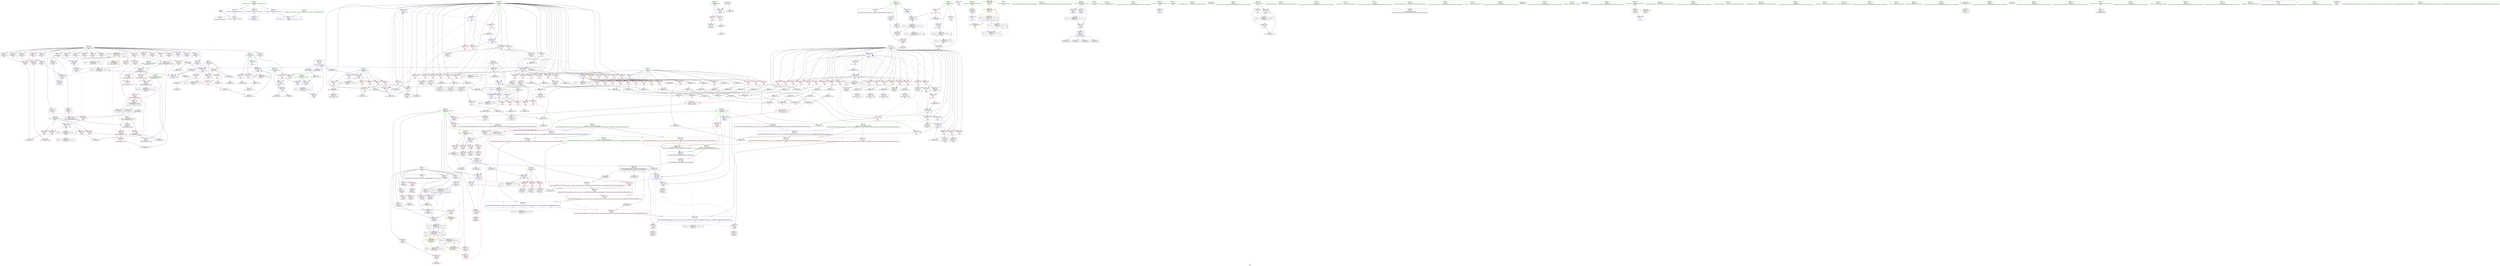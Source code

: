 digraph "SVFG" {
	label="SVFG";

	Node0x55b6f6b322c0 [shape=record,color=grey,label="{NodeID: 0\nNullPtr}"];
	Node0x55b6f6b322c0 -> Node0x55b6f6cc3a30[style=solid];
	Node0x55b6f6b322c0 -> Node0x55b6f6cd2f00[style=solid];
	Node0x55b6f6d0bc30 [shape=record,color=black,label="{NodeID: 609\nMR_59V_9 = PHI(MR_59V_11, MR_59V_6, )\npts\{210000 \}\n|{|<s7>23|<s8>24|<s9>25}}"];
	Node0x55b6f6d0bc30 -> Node0x55b6f6cd1d00[style=dashed];
	Node0x55b6f6d0bc30 -> Node0x55b6f6cd1dd0[style=dashed];
	Node0x55b6f6d0bc30 -> Node0x55b6f6cd1ea0[style=dashed];
	Node0x55b6f6d0bc30 -> Node0x55b6f6cd1f70[style=dashed];
	Node0x55b6f6d0bc30 -> Node0x55b6f6cd2040[style=dashed];
	Node0x55b6f6d0bc30 -> Node0x55b6f6cd5080[style=dashed];
	Node0x55b6f6d0bc30 -> Node0x55b6f6cfcf20[style=dashed];
	Node0x55b6f6d0bc30:s7 -> Node0x55b6f6d112b0[style=dashed,color=red];
	Node0x55b6f6d0bc30:s8 -> Node0x55b6f6d112b0[style=dashed,color=red];
	Node0x55b6f6d0bc30:s9 -> Node0x55b6f6d112b0[style=dashed,color=red];
	Node0x55b6f6cce820 [shape=record,color=grey,label="{NodeID: 526\n143 = Binary(140, 142, )\n}"];
	Node0x55b6f6cce820 -> Node0x55b6f6cd34e0[style=solid];
	Node0x55b6f6cd53c0 [shape=record,color=blue,label="{NodeID: 360\n275\<--139\nx\<--\nmain\n}"];
	Node0x55b6f6cd53c0 -> Node0x55b6f6ccef80[style=dashed];
	Node0x55b6f6cd53c0 -> Node0x55b6f6ccf050[style=dashed];
	Node0x55b6f6cd53c0 -> Node0x55b6f6ccf120[style=dashed];
	Node0x55b6f6cd53c0 -> Node0x55b6f6ccf1f0[style=dashed];
	Node0x55b6f6cd53c0 -> Node0x55b6f6ccf2c0[style=dashed];
	Node0x55b6f6cd53c0 -> Node0x55b6f6ccf390[style=dashed];
	Node0x55b6f6cd53c0 -> Node0x55b6f6ccf460[style=dashed];
	Node0x55b6f6cd53c0 -> Node0x55b6f6ccf530[style=dashed];
	Node0x55b6f6cd53c0 -> Node0x55b6f6ccf600[style=dashed];
	Node0x55b6f6cd53c0 -> Node0x55b6f6ccf6d0[style=dashed];
	Node0x55b6f6cd53c0 -> Node0x55b6f6ccf7a0[style=dashed];
	Node0x55b6f6cd53c0 -> Node0x55b6f6ccf870[style=dashed];
	Node0x55b6f6cd53c0 -> Node0x55b6f6ccf940[style=dashed];
	Node0x55b6f6cd53c0 -> Node0x55b6f6ccfa10[style=dashed];
	Node0x55b6f6cd53c0 -> Node0x55b6f6ccfae0[style=dashed];
	Node0x55b6f6cd53c0 -> Node0x55b6f6ccfbb0[style=dashed];
	Node0x55b6f6cd53c0 -> Node0x55b6f6ccfc80[style=dashed];
	Node0x55b6f6cd53c0 -> Node0x55b6f6ccfd50[style=dashed];
	Node0x55b6f6cd53c0 -> Node0x55b6f6cd5700[style=dashed];
	Node0x55b6f6cd53c0 -> Node0x55b6f6d05a20[style=dashed];
	Node0x55b6f6cd0f30 [shape=record,color=red,label="{NodeID: 277\n531\<--277\n\<--y\nmain\n}"];
	Node0x55b6f6cd0f30 -> Node0x55b6f6ce0680[style=solid];
	Node0x55b6f6cc4d00 [shape=record,color=red,label="{NodeID: 194\n69\<--59\n\<--c\n_Z4in_cv\n}"];
	Node0x55b6f6cc4d00 -> Node0x55b6f6ccd920[style=solid];
	Node0x55b6f6cc15c0 [shape=record,color=black,label="{NodeID: 111\n433\<--432\nidxprom63\<--\nmain\n}"];
	Node0x55b6f6cbfec0 [shape=record,color=green,label="{NodeID: 28\n19\<--21\nA\<--A_field_insensitive\nGlob }"];
	Node0x55b6f6cbfec0 -> Node0x55b6f6cc7db0[style=solid];
	Node0x55b6f6cbfec0 -> Node0x55b6f6cc7e80[style=solid];
	Node0x55b6f6cbfec0 -> Node0x55b6f6cc7f50[style=solid];
	Node0x55b6f6cbfec0 -> Node0x55b6f6cc8020[style=solid];
	Node0x55b6f6cbfec0 -> Node0x55b6f6cc80f0[style=solid];
	Node0x55b6f6cbfec0 -> Node0x55b6f6cc81c0[style=solid];
	Node0x55b6f6cbfec0 -> Node0x55b6f6cc8290[style=solid];
	Node0x55b6f6cbfec0 -> Node0x55b6f6cc8360[style=solid];
	Node0x55b6f6cbfec0 -> Node0x55b6f6cc8430[style=solid];
	Node0x55b6f6cbfec0 -> Node0x55b6f6cc8500[style=solid];
	Node0x55b6f6cbfec0 -> Node0x55b6f6cc85d0[style=solid];
	Node0x55b6f6cbfec0 -> Node0x55b6f6cc86a0[style=solid];
	Node0x55b6f6cbfec0 -> Node0x55b6f6cc8770[style=solid];
	Node0x55b6f6cbfec0 -> Node0x55b6f6cc8840[style=solid];
	Node0x55b6f6cbfec0 -> Node0x55b6f6cc8910[style=solid];
	Node0x55b6f6cbfec0 -> Node0x55b6f6cc89e0[style=solid];
	Node0x55b6f6cbfec0 -> Node0x55b6f6cc8ab0[style=solid];
	Node0x55b6f6cbfec0 -> Node0x55b6f6cc8b80[style=solid];
	Node0x55b6f6cbfec0 -> Node0x55b6f6cc8c50[style=solid];
	Node0x55b6f6cbfec0 -> Node0x55b6f6cc8d20[style=solid];
	Node0x55b6f6cbfec0 -> Node0x55b6f6cc8df0[style=solid];
	Node0x55b6f6cbfec0 -> Node0x55b6f6cc8ec0[style=solid];
	Node0x55b6f6cbfec0 -> Node0x55b6f6cc8f90[style=solid];
	Node0x55b6f6cbfec0 -> Node0x55b6f6cc9060[style=solid];
	Node0x55b6f6cbfec0 -> Node0x55b6f6cc9130[style=solid];
	Node0x55b6f6cbfec0 -> Node0x55b6f6cc9200[style=solid];
	Node0x55b6f6d17aa0 [shape=record,color=yellow,style=double,label="{NodeID: 720\n16V_2 = CSCHI(MR_16V_1)\npts\{140000 \}\nCS[]|{<s0>13}}"];
	Node0x55b6f6d17aa0:s0 -> Node0x55b6f6d114a0[style=dashed,color=red];
	Node0x55b6f6ce7c10 [shape=record,color=grey,label="{NodeID: 554\n594 = cmp(593, 10, )\n}"];
	Node0x55b6f6cddf80 [shape=record,color=grey,label="{NodeID: 471\n497 = Binary(496, 139, )\n}"];
	Node0x55b6f6cddf80 -> Node0x55b6f6cddc80[style=solid];
	Node0x55b6f6cd25f0 [shape=record,color=red,label="{NodeID: 305\n651\<--641\n\<--__b.addr\n_ZSt3minIiERKT_S2_S2_\n}"];
	Node0x55b6f6cd25f0 -> Node0x55b6f6cd5f20[style=solid];
	Node0x55b6f6cc63c0 [shape=record,color=red,label="{NodeID: 222\n226\<--225\n\<--arrayidx8\n_Z4connii\n}"];
	Node0x55b6f6cc63c0 -> Node0x55b6f6cdfd80[style=solid];
	Node0x55b6f6cc7e80 [shape=record,color=purple,label="{NodeID: 139\n321\<--19\narrayidx10\<--A\nmain\n}"];
	Node0x55b6f6cc7e80 -> Node0x55b6f6cd4a00[style=solid];
	Node0x55b6f6cc28a0 [shape=record,color=green,label="{NodeID: 56\n250\<--251\n__tmp\<--__tmp_field_insensitive\n_ZSt4swapIiENSt9enable_ifIXsr6__and_ISt6__not_ISt15__is_tuple_likeIT_EESt21is_move_constructibleIS3_ESt18is_move_assignableIS3_EEE5valueEvE4typeERS3_SC_\n|{|<s1>17}}"];
	Node0x55b6f6cc28a0 -> Node0x55b6f6cd4110[style=solid];
	Node0x55b6f6cc28a0:s1 -> Node0x55b6f6d3b350[style=solid,color=red];
	Node0x55b6f6d39900 [shape=record,color=black,label="{NodeID: 748\n315 = PHI(98, )\n}"];
	Node0x55b6f6d39900 -> Node0x55b6f6cd4a00[style=solid];
	Node0x55b6f6d02d20 [shape=record,color=black,label="{NodeID: 582\nMR_6V_3 = PHI(MR_6V_4, MR_6V_2, )\npts\{100 \}\n}"];
	Node0x55b6f6d02d20 -> Node0x55b6f6cc4ea0[style=dashed];
	Node0x55b6f6ce0980 [shape=record,color=grey,label="{NodeID: 499\n614 = Binary(612, 613, )\n}"];
	Node0x55b6f6ce0980 -> Node0x55b6f6ce8810[style=solid];
	Node0x55b6f6cd3dd0 [shape=record,color=blue,label="{NodeID: 333\n236\<--233\narrayidx12\<--\n_Z4connii\n}"];
	Node0x55b6f6cd3dd0 -> Node0x55b6f6cfe720[style=dashed];
	Node0x55b6f6ccf940 [shape=record,color=red,label="{NodeID: 250\n510\<--275\n\<--x\nmain\n}"];
	Node0x55b6f6ccf940 -> Node0x55b6f6cc6e40[style=solid];
	Node0x55b6f6cc9540 [shape=record,color=purple,label="{NodeID: 167\n570\<--27\n\<--.str\nmain\n}"];
	Node0x55b6f6cc41a0 [shape=record,color=black,label="{NodeID: 84\n128\<--126\n\<--exception\n_Z2inv\n}"];
	Node0x55b6f6cc41a0 -> Node0x55b6f6cd3410[style=solid];
	Node0x55b6f6ca87c0 [shape=record,color=green,label="{NodeID: 1\n7\<--1\n__dso_handle\<--dummyObj\nGlob }"];
	Node0x55b6f6ce53d0 [shape=record,color=grey,label="{NodeID: 527\n526 = Binary(523, 525, )\n|{<s0>28}}"];
	Node0x55b6f6ce53d0:s0 -> Node0x55b6f6d3ad30[style=solid,color=red];
	Node0x55b6f6cd5490 [shape=record,color=blue,label="{NodeID: 361\n277\<--139\ny\<--\nmain\n}"];
	Node0x55b6f6cd5490 -> Node0x55b6f6cd03d0[style=dashed];
	Node0x55b6f6cd5490 -> Node0x55b6f6cd04a0[style=dashed];
	Node0x55b6f6cd5490 -> Node0x55b6f6cd0570[style=dashed];
	Node0x55b6f6cd5490 -> Node0x55b6f6cd0640[style=dashed];
	Node0x55b6f6cd5490 -> Node0x55b6f6cd0710[style=dashed];
	Node0x55b6f6cd5490 -> Node0x55b6f6cd07e0[style=dashed];
	Node0x55b6f6cd5490 -> Node0x55b6f6cd08b0[style=dashed];
	Node0x55b6f6cd5490 -> Node0x55b6f6cd0980[style=dashed];
	Node0x55b6f6cd5490 -> Node0x55b6f6cd0a50[style=dashed];
	Node0x55b6f6cd5490 -> Node0x55b6f6cd0b20[style=dashed];
	Node0x55b6f6cd5490 -> Node0x55b6f6cd0bf0[style=dashed];
	Node0x55b6f6cd5490 -> Node0x55b6f6cd0cc0[style=dashed];
	Node0x55b6f6cd5490 -> Node0x55b6f6cd0d90[style=dashed];
	Node0x55b6f6cd5490 -> Node0x55b6f6cd0e60[style=dashed];
	Node0x55b6f6cd5490 -> Node0x55b6f6cd0f30[style=dashed];
	Node0x55b6f6cd5490 -> Node0x55b6f6cd1000[style=dashed];
	Node0x55b6f6cd5490 -> Node0x55b6f6cd10d0[style=dashed];
	Node0x55b6f6cd5490 -> Node0x55b6f6cd11a0[style=dashed];
	Node0x55b6f6cd5490 -> Node0x55b6f6cd5490[style=dashed];
	Node0x55b6f6cd5490 -> Node0x55b6f6cd5630[style=dashed];
	Node0x55b6f6cd5490 -> Node0x55b6f6d05f20[style=dashed];
	Node0x55b6f6cd1000 [shape=record,color=red,label="{NodeID: 278\n541\<--277\n\<--y\nmain\n}"];
	Node0x55b6f6cd1000 -> Node0x55b6f6ce6590[style=solid];
	Node0x55b6f6cc4dd0 [shape=record,color=red,label="{NodeID: 195\n87\<--59\n\<--c\n_Z4in_cv\n}"];
	Node0x55b6f6cc4dd0 -> Node0x55b6f6cc40d0[style=solid];
	Node0x55b6f6cc1690 [shape=record,color=black,label="{NodeID: 112\n437\<--436\nidxprom66\<--add65\nmain\n}"];
	Node0x55b6f6cbffc0 [shape=record,color=green,label="{NodeID: 29\n22\<--24\nis\<--is_field_insensitive\nGlob }"];
	Node0x55b6f6cbffc0 -> Node0x55b6f6cc3e00[style=solid];
	Node0x55b6f6cbffc0 -> Node0x55b6f6cc92d0[style=solid];
	Node0x55b6f6cbffc0 -> Node0x55b6f6cc93a0[style=solid];
	Node0x55b6f6cbffc0 -> Node0x55b6f6cc9470[style=solid];
	Node0x55b6f6ce7d90 [shape=record,color=grey,label="{NodeID: 555\n518 = cmp(509, 517, )\n}"];
	Node0x55b6f6cde100 [shape=record,color=grey,label="{NodeID: 472\n504 = Binary(503, 139, )\n}"];
	Node0x55b6f6cde100 -> Node0x55b6f6cde880[style=solid];
	Node0x55b6f6cd26c0 [shape=record,color=red,label="{NodeID: 306\n646\<--645\n\<--\n_ZSt3minIiERKT_S2_S2_\n}"];
	Node0x55b6f6cd26c0 -> Node0x55b6f6ce8990[style=solid];
	Node0x55b6f6cc6490 [shape=record,color=red,label="{NodeID: 223\n230\<--229\n\<--arrayidx10\n_Z4connii\n}"];
	Node0x55b6f6cc6490 -> Node0x55b6f6cdfd80[style=solid];
	Node0x55b6f6cc7f50 [shape=record,color=purple,label="{NodeID: 140\n342\<--19\narrayidx18\<--A\nmain\n}"];
	Node0x55b6f6cc2970 [shape=record,color=green,label="{NodeID: 57\n256\<--257\n_ZSt4moveIRiEONSt16remove_referenceIT_E4typeEOS2_\<--_ZSt4moveIRiEONSt16remove_referenceIT_E4typeEOS2__field_insensitive\n}"];
	Node0x55b6f6d39a40 [shape=record,color=black,label="{NodeID: 749\n479 = PHI(185, )\n}"];
	Node0x55b6f6d03220 [shape=record,color=black,label="{NodeID: 583\nMR_8V_3 = PHI(MR_8V_5, MR_8V_2, )\npts\{102 \}\n}"];
	Node0x55b6f6ce0b00 [shape=record,color=grey,label="{NodeID: 500\n534 = Binary(530, 533, )\n|{<s0>28}}"];
	Node0x55b6f6ce0b00:s0 -> Node0x55b6f6d3af30[style=solid,color=red];
	Node0x55b6f6cd3ea0 [shape=record,color=blue,label="{NodeID: 334\n188\<--239\nretval\<--\n_Z4connii\n}"];
	Node0x55b6f6cd3ea0 -> Node0x55b6f6cfd820[style=dashed];
	Node0x55b6f6ccfa10 [shape=record,color=red,label="{NodeID: 251\n520\<--275\n\<--x\nmain\n}"];
	Node0x55b6f6ccfa10 -> Node0x55b6f6ccdf20[style=solid];
	Node0x55b6f6cc9610 [shape=record,color=purple,label="{NodeID: 168\n675\<--29\nllvm.global_ctors_0\<--llvm.global_ctors\nGlob }"];
	Node0x55b6f6cc9610 -> Node0x55b6f6cd2d00[style=solid];
	Node0x55b6f6cc4270 [shape=record,color=black,label="{NodeID: 85\n98\<--154\n_Z2inv_ret\<--\n_Z2inv\n|{<s0>7|<s1>18|<s2>19|<s3>20|<s4>21}}"];
	Node0x55b6f6cc4270:s0 -> Node0x55b6f6d38cc0[style=solid,color=blue];
	Node0x55b6f6cc4270:s1 -> Node0x55b6f6d39540[style=solid,color=blue];
	Node0x55b6f6cc4270:s2 -> Node0x55b6f6d39680[style=solid,color=blue];
	Node0x55b6f6cc4270:s3 -> Node0x55b6f6d397c0[style=solid,color=blue];
	Node0x55b6f6cc4270:s4 -> Node0x55b6f6d39900[style=solid,color=blue];
	Node0x55b6f6ca8850 [shape=record,color=green,label="{NodeID: 2\n8\<--1\n_ZTIi\<--dummyObj\nGlob }"];
	Node0x55b6f6ce5510 [shape=record,color=grey,label="{NodeID: 528\n597 = Binary(596, 139, )\n}"];
	Node0x55b6f6ce5510 -> Node0x55b6f6cd5b10[style=solid];
	Node0x55b6f6cd5560 [shape=record,color=blue,label="{NodeID: 362\n283\<--441\ntmp\<--\nmain\n}"];
	Node0x55b6f6cd5560 -> Node0x55b6f6cd1820[style=dashed];
	Node0x55b6f6cd5560 -> Node0x55b6f6cd18f0[style=dashed];
	Node0x55b6f6cd5560 -> Node0x55b6f6cd19c0[style=dashed];
	Node0x55b6f6cd5560 -> Node0x55b6f6cd1a90[style=dashed];
	Node0x55b6f6cd5560 -> Node0x55b6f6cd5560[style=dashed];
	Node0x55b6f6cd5560 -> Node0x55b6f6d02320[style=dashed];
	Node0x55b6f6cd10d0 [shape=record,color=red,label="{NodeID: 279\n549\<--277\n\<--y\nmain\n}"];
	Node0x55b6f6cd10d0 -> Node0x55b6f6ccca20[style=solid];
	Node0x55b6f6cc4ea0 [shape=record,color=red,label="{NodeID: 196\n154\<--99\n\<--retval\n_Z2inv\n}"];
	Node0x55b6f6cc4ea0 -> Node0x55b6f6cc4270[style=solid];
	Node0x55b6f6cc1760 [shape=record,color=black,label="{NodeID: 113\n445\<--444\nidxprom70\<--\nmain\n}"];
	Node0x55b6f6cc00c0 [shape=record,color=green,label="{NodeID: 30\n25\<--26\nC\<--C_field_insensitive\nGlob }"];
	Node0x55b6f6cc00c0 -> Node0x55b6f6cc4c30[style=solid];
	Node0x55b6f6cc00c0 -> Node0x55b6f6cd2c00[style=solid];
	Node0x55b6f6cc00c0 -> Node0x55b6f6cd58a0[style=solid];
	Node0x55b6f6cc00c0 -> Node0x55b6f6cd5b10[style=solid];
	Node0x55b6f6ce7f10 [shape=record,color=grey,label="{NodeID: 556\n313 = cmp(311, 312, )\n}"];
	Node0x55b6f6cde280 [shape=record,color=grey,label="{NodeID: 473\n500 = Binary(499, 139, )\n}"];
	Node0x55b6f6cde280 -> Node0x55b6f6cde580[style=solid];
	Node0x55b6f6cd2790 [shape=record,color=red,label="{NodeID: 307\n648\<--647\n\<--\n_ZSt3minIiERKT_S2_S2_\n}"];
	Node0x55b6f6cd2790 -> Node0x55b6f6ce8990[style=solid];
	Node0x55b6f6cc6560 [shape=record,color=red,label="{NodeID: 224\n254\<--246\n\<--__a.addr\n_ZSt4swapIiENSt9enable_ifIXsr6__and_ISt6__not_ISt15__is_tuple_likeIT_EESt21is_move_constructibleIS3_ESt18is_move_assignableIS3_EEE5valueEvE4typeERS3_SC_\n|{<s0>15}}"];
	Node0x55b6f6cc6560:s0 -> Node0x55b6f6d3b350[style=solid,color=red];
	Node0x55b6f6cc8020 [shape=record,color=purple,label="{NodeID: 141\n346\<--19\narrayidx21\<--A\nmain\n}"];
	Node0x55b6f6cc8020 -> Node0x55b6f6cd4d40[style=solid];
	Node0x55b6f6cc2a70 [shape=record,color=green,label="{NodeID: 58\n270\<--271\nmain\<--main_field_insensitive\n}"];
	Node0x55b6f6d39b50 [shape=record,color=black,label="{NodeID: 750\n507 = PHI(185, )\n}"];
	Node0x55b6f6d03720 [shape=record,color=black,label="{NodeID: 584\nMR_10V_4 = PHI(MR_10V_6, MR_10V_3, )\npts\{104 \}\n}"];
	Node0x55b6f6ce0c80 [shape=record,color=grey,label="{NodeID: 501\n533 = Binary(532, 139, )\n}"];
	Node0x55b6f6ce0c80 -> Node0x55b6f6ce0b00[style=solid];
	Node0x55b6f6cd3f70 [shape=record,color=blue,label="{NodeID: 335\n246\<--244\n__a.addr\<--__a\n_ZSt4swapIiENSt9enable_ifIXsr6__and_ISt6__not_ISt15__is_tuple_likeIT_EESt21is_move_constructibleIS3_ESt18is_move_assignableIS3_EEE5valueEvE4typeERS3_SC_\n}"];
	Node0x55b6f6cd3f70 -> Node0x55b6f6cc6560[style=dashed];
	Node0x55b6f6cd3f70 -> Node0x55b6f6cc6630[style=dashed];
	Node0x55b6f6ccfae0 [shape=record,color=red,label="{NodeID: 252\n527\<--275\n\<--x\nmain\n}"];
	Node0x55b6f6ccfae0 -> Node0x55b6f6ccd4a0[style=solid];
	Node0x55b6f6cc96e0 [shape=record,color=purple,label="{NodeID: 169\n676\<--29\nllvm.global_ctors_1\<--llvm.global_ctors\nGlob }"];
	Node0x55b6f6cc96e0 -> Node0x55b6f6cd2e00[style=solid];
	Node0x55b6f6cc4340 [shape=record,color=black,label="{NodeID: 86\n164\<--163\nidxprom\<--\n_Z4rooti\n}"];
	Node0x55b6f6ca8950 [shape=record,color=green,label="{NodeID: 3\n10\<--1\n\<--dummyObj\nCan only get source location for instruction, argument, global var or function.}"];
	Node0x55b6f6ce5690 [shape=record,color=grey,label="{NodeID: 529\n436 = Binary(435, 139, )\n}"];
	Node0x55b6f6ce5690 -> Node0x55b6f6cc1690[style=solid];
	Node0x55b6f6cd5630 [shape=record,color=blue,label="{NodeID: 363\n277\<--559\ny\<--inc142\nmain\n}"];
	Node0x55b6f6cd5630 -> Node0x55b6f6cd03d0[style=dashed];
	Node0x55b6f6cd5630 -> Node0x55b6f6cd04a0[style=dashed];
	Node0x55b6f6cd5630 -> Node0x55b6f6cd0570[style=dashed];
	Node0x55b6f6cd5630 -> Node0x55b6f6cd0640[style=dashed];
	Node0x55b6f6cd5630 -> Node0x55b6f6cd0710[style=dashed];
	Node0x55b6f6cd5630 -> Node0x55b6f6cd07e0[style=dashed];
	Node0x55b6f6cd5630 -> Node0x55b6f6cd08b0[style=dashed];
	Node0x55b6f6cd5630 -> Node0x55b6f6cd0980[style=dashed];
	Node0x55b6f6cd5630 -> Node0x55b6f6cd0a50[style=dashed];
	Node0x55b6f6cd5630 -> Node0x55b6f6cd0b20[style=dashed];
	Node0x55b6f6cd5630 -> Node0x55b6f6cd0bf0[style=dashed];
	Node0x55b6f6cd5630 -> Node0x55b6f6cd0cc0[style=dashed];
	Node0x55b6f6cd5630 -> Node0x55b6f6cd0d90[style=dashed];
	Node0x55b6f6cd5630 -> Node0x55b6f6cd0e60[style=dashed];
	Node0x55b6f6cd5630 -> Node0x55b6f6cd0f30[style=dashed];
	Node0x55b6f6cd5630 -> Node0x55b6f6cd1000[style=dashed];
	Node0x55b6f6cd5630 -> Node0x55b6f6cd10d0[style=dashed];
	Node0x55b6f6cd5630 -> Node0x55b6f6cd11a0[style=dashed];
	Node0x55b6f6cd5630 -> Node0x55b6f6cd5490[style=dashed];
	Node0x55b6f6cd5630 -> Node0x55b6f6cd5630[style=dashed];
	Node0x55b6f6cd5630 -> Node0x55b6f6d05f20[style=dashed];
	Node0x55b6f6cd11a0 [shape=record,color=red,label="{NodeID: 280\n558\<--277\n\<--y\nmain\n}"];
	Node0x55b6f6cd11a0 -> Node0x55b6f6ccd020[style=solid];
	Node0x55b6f6cc4f70 [shape=record,color=red,label="{NodeID: 197\n134\<--101\n\<--x\n_Z2inv\n}"];
	Node0x55b6f6cc4f70 -> Node0x55b6f6ccdc20[style=solid];
	Node0x55b6f6cc1830 [shape=record,color=black,label="{NodeID: 114\n448\<--447\nidxprom72\<--\nmain\n}"];
	Node0x55b6f6cc01c0 [shape=record,color=green,label="{NodeID: 31\n29\<--33\nllvm.global_ctors\<--llvm.global_ctors_field_insensitive\nGlob }"];
	Node0x55b6f6cc01c0 -> Node0x55b6f6cc9610[style=solid];
	Node0x55b6f6cc01c0 -> Node0x55b6f6cc96e0[style=solid];
	Node0x55b6f6cc01c0 -> Node0x55b6f6cc97e0[style=solid];
	Node0x55b6f6ce8090 [shape=record,color=grey,label="{NodeID: 557\n585 = cmp(583, 584, )\n}"];
	Node0x55b6f6cde400 [shape=record,color=grey,label="{NodeID: 474\n455 = Binary(454, 139, )\n}"];
	Node0x55b6f6cde400 -> Node0x55b6f6cc6b80[style=solid];
	Node0x55b6f6cd2860 [shape=record,color=red,label="{NodeID: 308\n669\<--666\n\<--__t.addr\n_ZSt4moveIRiEONSt16remove_referenceIT_E4typeEOS2_\n}"];
	Node0x55b6f6cd2860 -> Node0x55b6f6cc7590[style=solid];
	Node0x55b6f6cc6630 [shape=record,color=red,label="{NodeID: 225\n263\<--246\n\<--__a.addr\n_ZSt4swapIiENSt9enable_ifIXsr6__and_ISt6__not_ISt15__is_tuple_likeIT_EESt21is_move_constructibleIS3_ESt18is_move_assignableIS3_EEE5valueEvE4typeERS3_SC_\n}"];
	Node0x55b6f6cc6630 -> Node0x55b6f6cd41e0[style=solid];
	Node0x55b6f6cc80f0 [shape=record,color=purple,label="{NodeID: 142\n351\<--19\narrayidx23\<--A\nmain\n}"];
	Node0x55b6f6cc2b70 [shape=record,color=green,label="{NodeID: 59\n273\<--274\nretval\<--retval_field_insensitive\nmain\n}"];
	Node0x55b6f6cc2b70 -> Node0x55b6f6cd4380[style=solid];
	Node0x55b6f6d39c60 [shape=record,color=black,label="{NodeID: 751\n552 = PHI(185, )\n}"];
	Node0x55b6f6d03c20 [shape=record,color=black,label="{NodeID: 585\nMR_12V_4 = PHI(MR_12V_1, MR_12V_2, )\npts\{127 \}\n|{<s0>7|<s1>18|<s2>19|<s3>20|<s4>20|<s5>21}}"];
	Node0x55b6f6d03c20:s0 -> Node0x55b6f6d03c20[style=dashed,color=blue];
	Node0x55b6f6d03c20:s1 -> Node0x55b6f6d05520[style=dashed,color=blue];
	Node0x55b6f6d03c20:s2 -> Node0x55b6f6d18100[style=dashed,color=blue];
	Node0x55b6f6d03c20:s3 -> Node0x55b6f6d00a20[style=dashed,color=blue];
	Node0x55b6f6d03c20:s4 -> Node0x55b6f6d05520[style=dashed,color=blue];
	Node0x55b6f6d03c20:s5 -> Node0x55b6f6d00a20[style=dashed,color=blue];
	Node0x55b6f6ce0e00 [shape=record,color=grey,label="{NodeID: 502\n330 = Binary(329, 139, )\n}"];
	Node0x55b6f6ce0e00 -> Node0x55b6f6cd4ba0[style=solid];
	Node0x55b6f6cd4040 [shape=record,color=blue,label="{NodeID: 336\n248\<--245\n__b.addr\<--__b\n_ZSt4swapIiENSt9enable_ifIXsr6__and_ISt6__not_ISt15__is_tuple_likeIT_EESt21is_move_constructibleIS3_ESt18is_move_assignableIS3_EEE5valueEvE4typeERS3_SC_\n}"];
	Node0x55b6f6cd4040 -> Node0x55b6f6cc6700[style=dashed];
	Node0x55b6f6cd4040 -> Node0x55b6f6cc67d0[style=dashed];
	Node0x55b6f6ccfbb0 [shape=record,color=red,label="{NodeID: 253\n537\<--275\n\<--x\nmain\n}"];
	Node0x55b6f6ccfbb0 -> Node0x55b6f6ce5f90[style=solid];
	Node0x55b6f6cc97e0 [shape=record,color=purple,label="{NodeID: 170\n677\<--29\nllvm.global_ctors_2\<--llvm.global_ctors\nGlob }"];
	Node0x55b6f6cc97e0 -> Node0x55b6f6cd2f00[style=solid];
	Node0x55b6f6cc4410 [shape=record,color=black,label="{NodeID: 87\n172\<--171\nidxprom1\<--\n_Z4rooti\n}"];
	Node0x55b6f6ca89e0 [shape=record,color=green,label="{NodeID: 4\n27\<--1\n.str\<--dummyObj\nGlob }"];
	Node0x55b6f6ce5810 [shape=record,color=grey,label="{NodeID: 530\n429 = Binary(428, 139, )\n}"];
	Node0x55b6f6ce5810 -> Node0x55b6f6cc14f0[style=solid];
	Node0x55b6f6cd5700 [shape=record,color=blue,label="{NodeID: 364\n275\<--564\nx\<--inc145\nmain\n}"];
	Node0x55b6f6cd5700 -> Node0x55b6f6ccef80[style=dashed];
	Node0x55b6f6cd5700 -> Node0x55b6f6ccf050[style=dashed];
	Node0x55b6f6cd5700 -> Node0x55b6f6ccf120[style=dashed];
	Node0x55b6f6cd5700 -> Node0x55b6f6ccf1f0[style=dashed];
	Node0x55b6f6cd5700 -> Node0x55b6f6ccf2c0[style=dashed];
	Node0x55b6f6cd5700 -> Node0x55b6f6ccf390[style=dashed];
	Node0x55b6f6cd5700 -> Node0x55b6f6ccf460[style=dashed];
	Node0x55b6f6cd5700 -> Node0x55b6f6ccf530[style=dashed];
	Node0x55b6f6cd5700 -> Node0x55b6f6ccf600[style=dashed];
	Node0x55b6f6cd5700 -> Node0x55b6f6ccf6d0[style=dashed];
	Node0x55b6f6cd5700 -> Node0x55b6f6ccf7a0[style=dashed];
	Node0x55b6f6cd5700 -> Node0x55b6f6ccf870[style=dashed];
	Node0x55b6f6cd5700 -> Node0x55b6f6ccf940[style=dashed];
	Node0x55b6f6cd5700 -> Node0x55b6f6ccfa10[style=dashed];
	Node0x55b6f6cd5700 -> Node0x55b6f6ccfae0[style=dashed];
	Node0x55b6f6cd5700 -> Node0x55b6f6ccfbb0[style=dashed];
	Node0x55b6f6cd5700 -> Node0x55b6f6ccfc80[style=dashed];
	Node0x55b6f6cd5700 -> Node0x55b6f6ccfd50[style=dashed];
	Node0x55b6f6cd5700 -> Node0x55b6f6cd5700[style=dashed];
	Node0x55b6f6cd5700 -> Node0x55b6f6d05a20[style=dashed];
	Node0x55b6f6cd1270 [shape=record,color=red,label="{NodeID: 281\n583\<--279\n\<--z\nmain\n}"];
	Node0x55b6f6cd1270 -> Node0x55b6f6ce8090[style=solid];
	Node0x55b6f6cc5040 [shape=record,color=red,label="{NodeID: 198\n137\<--101\n\<--x\n_Z2inv\n}"];
	Node0x55b6f6cc5040 -> Node0x55b6f6ccdda0[style=solid];
	Node0x55b6f6cc6b80 [shape=record,color=black,label="{NodeID: 115\n456\<--455\nidxprom76\<--sub75\nmain\n}"];
	Node0x55b6f6cc02c0 [shape=record,color=green,label="{NodeID: 32\n34\<--35\n__cxx_global_var_init\<--__cxx_global_var_init_field_insensitive\n}"];
	Node0x55b6f6ce8210 [shape=record,color=grey,label="{NodeID: 558\n66 = cmp(62, 67, )\n}"];
	Node0x55b6f6cde580 [shape=record,color=grey,label="{NodeID: 475\n502 = Binary(500, 501, )\n}"];
	Node0x55b6f6cde580 -> Node0x55b6f6cded00[style=solid];
	Node0x55b6f6cd2930 [shape=record,color=blue,label="{NodeID: 309\n9\<--10\nN\<--\nGlob }"];
	Node0x55b6f6cd2930 -> Node0x55b6f6d04120[style=dashed];
	Node0x55b6f6cc6700 [shape=record,color=red,label="{NodeID: 226\n260\<--248\n\<--__b.addr\n_ZSt4swapIiENSt9enable_ifIXsr6__and_ISt6__not_ISt15__is_tuple_likeIT_EESt21is_move_constructibleIS3_ESt18is_move_assignableIS3_EEE5valueEvE4typeERS3_SC_\n|{<s0>16}}"];
	Node0x55b6f6cc6700:s0 -> Node0x55b6f6d3b350[style=solid,color=red];
	Node0x55b6f6cc81c0 [shape=record,color=purple,label="{NodeID: 143\n352\<--19\narrayidx24\<--A\nmain\n}"];
	Node0x55b6f6cc81c0 -> Node0x55b6f6cd4e10[style=solid];
	Node0x55b6f6cc2c40 [shape=record,color=green,label="{NodeID: 60\n275\<--276\nx\<--x_field_insensitive\nmain\n}"];
	Node0x55b6f6cc2c40 -> Node0x55b6f6ccea10[style=solid];
	Node0x55b6f6cc2c40 -> Node0x55b6f6cceaa0[style=solid];
	Node0x55b6f6cc2c40 -> Node0x55b6f6cceb70[style=solid];
	Node0x55b6f6cc2c40 -> Node0x55b6f6ccec40[style=solid];
	Node0x55b6f6cc2c40 -> Node0x55b6f6cced10[style=solid];
	Node0x55b6f6cc2c40 -> Node0x55b6f6ccede0[style=solid];
	Node0x55b6f6cc2c40 -> Node0x55b6f6cceeb0[style=solid];
	Node0x55b6f6cc2c40 -> Node0x55b6f6ccef80[style=solid];
	Node0x55b6f6cc2c40 -> Node0x55b6f6ccf050[style=solid];
	Node0x55b6f6cc2c40 -> Node0x55b6f6ccf120[style=solid];
	Node0x55b6f6cc2c40 -> Node0x55b6f6ccf1f0[style=solid];
	Node0x55b6f6cc2c40 -> Node0x55b6f6ccf2c0[style=solid];
	Node0x55b6f6cc2c40 -> Node0x55b6f6ccf390[style=solid];
	Node0x55b6f6cc2c40 -> Node0x55b6f6ccf460[style=solid];
	Node0x55b6f6cc2c40 -> Node0x55b6f6ccf530[style=solid];
	Node0x55b6f6cc2c40 -> Node0x55b6f6ccf600[style=solid];
	Node0x55b6f6cc2c40 -> Node0x55b6f6ccf6d0[style=solid];
	Node0x55b6f6cc2c40 -> Node0x55b6f6ccf7a0[style=solid];
	Node0x55b6f6cc2c40 -> Node0x55b6f6ccf870[style=solid];
	Node0x55b6f6cc2c40 -> Node0x55b6f6ccf940[style=solid];
	Node0x55b6f6cc2c40 -> Node0x55b6f6ccfa10[style=solid];
	Node0x55b6f6cc2c40 -> Node0x55b6f6ccfae0[style=solid];
	Node0x55b6f6cc2c40 -> Node0x55b6f6ccfbb0[style=solid];
	Node0x55b6f6cc2c40 -> Node0x55b6f6ccfc80[style=solid];
	Node0x55b6f6cc2c40 -> Node0x55b6f6ccfd50[style=solid];
	Node0x55b6f6cc2c40 -> Node0x55b6f6cd4860[style=solid];
	Node0x55b6f6cc2c40 -> Node0x55b6f6cd4ba0[style=solid];
	Node0x55b6f6cc2c40 -> Node0x55b6f6cd4c70[style=solid];
	Node0x55b6f6cc2c40 -> Node0x55b6f6cd4ee0[style=solid];
	Node0x55b6f6cc2c40 -> Node0x55b6f6cd53c0[style=solid];
	Node0x55b6f6cc2c40 -> Node0x55b6f6cd5700[style=solid];
	Node0x55b6f6d39d70 [shape=record,color=black,label="{NodeID: 752\n571 = PHI()\n}"];
	Node0x55b6f6d04120 [shape=record,color=black,label="{NodeID: 586\nMR_33V_2 = PHI(MR_33V_3, MR_33V_1, )\npts\{11 \}\n}"];
	Node0x55b6f6d04120 -> Node0x55b6f6cd52f0[style=dashed];
	Node0x55b6f6ce0f80 [shape=record,color=grey,label="{NodeID: 503\n123 = Binary(122, 71, )\n}"];
	Node0x55b6f6ce0f80 -> Node0x55b6f6ce7490[style=solid];
	Node0x55b6f6cd4110 [shape=record,color=blue,label="{NodeID: 337\n250\<--258\n__tmp\<--\n_ZSt4swapIiENSt9enable_ifIXsr6__and_ISt6__not_ISt15__is_tuple_likeIT_EESt21is_move_constructibleIS3_ESt18is_move_assignableIS3_EEE5valueEvE4typeERS3_SC_\n}"];
	Node0x55b6f6cd4110 -> Node0x55b6f6cc6970[style=dashed];
	Node0x55b6f6cd4110 -> Node0x55b6f6cc6a40[style=dashed];
	Node0x55b6f6ccfc80 [shape=record,color=red,label="{NodeID: 254\n544\<--275\n\<--x\nmain\n}"];
	Node0x55b6f6ccfc80 -> Node0x55b6f6ce0200[style=solid];
	Node0x55b6f6cc98e0 [shape=record,color=red,label="{NodeID: 171\n388\<--9\n\<--N\nmain\n}"];
	Node0x55b6f6cc98e0 -> Node0x55b6f6cdfc00[style=solid];
	Node0x55b6f6cc44e0 [shape=record,color=black,label="{NodeID: 88\n177\<--176\nidxprom3\<--\n_Z4rooti\n}"];
	Node0x55b6f6ca8a70 [shape=record,color=green,label="{NodeID: 5\n30\<--1\n\<--dummyObj\nCan only get source location for instruction, argument, global var or function.}"];
	Node0x55b6f6ce5990 [shape=record,color=grey,label="{NodeID: 531\n473 = Binary(472, 139, )\n}"];
	Node0x55b6f6ce5990 -> Node0x55b6f6ce5c90[style=solid];
	Node0x55b6f6cd57d0 [shape=record,color=blue,label="{NodeID: 365\n287\<--568\ntc\<--inc147\nmain\n}"];
	Node0x55b6f6cd57d0 -> Node0x55b6f6d07820[style=dashed];
	Node0x55b6f6cd1340 [shape=record,color=red,label="{NodeID: 282\n587\<--279\n\<--z\nmain\n|{<s0>32}}"];
	Node0x55b6f6cd1340:s0 -> Node0x55b6f6d3aaa0[style=solid,color=red];
	Node0x55b6f6cc5110 [shape=record,color=red,label="{NodeID: 199\n151\<--101\n\<--x\n_Z2inv\n}"];
	Node0x55b6f6cc5110 -> Node0x55b6f6cd3680[style=solid];
	Node0x55b6f6cc6c10 [shape=record,color=black,label="{NodeID: 116\n459\<--458\nidxprom78\<--\nmain\n}"];
	Node0x55b6f6cc03c0 [shape=record,color=green,label="{NodeID: 33\n38\<--39\n_ZNSt8ios_base4InitC1Ev\<--_ZNSt8ios_base4InitC1Ev_field_insensitive\n}"];
	Node0x55b6f6d18100 [shape=record,color=yellow,style=double,label="{NodeID: 725\n12V_4 = CSCHI(MR_12V_3)\npts\{127 \}\nCS[]|{<s0>20}}"];
	Node0x55b6f6d18100:s0 -> Node0x55b6f6d122b0[style=dashed,color=red];
	Node0x55b6f6ce8390 [shape=record,color=grey,label="{NodeID: 559\n72 = cmp(70, 10, )\n}"];
	Node0x55b6f6cde700 [shape=record,color=grey,label="{NodeID: 476\n472 = Binary(471, 139, )\n}"];
	Node0x55b6f6cde700 -> Node0x55b6f6ce5990[style=solid];
	Node0x55b6f6cd2a00 [shape=record,color=blue,label="{NodeID: 310\n15\<--10\nH\<--\nGlob }"];
	Node0x55b6f6cd2a00 -> Node0x55b6f6d04620[style=dashed];
	Node0x55b6f6cc67d0 [shape=record,color=red,label="{NodeID: 227\n267\<--248\n\<--__b.addr\n_ZSt4swapIiENSt9enable_ifIXsr6__and_ISt6__not_ISt15__is_tuple_likeIT_EESt21is_move_constructibleIS3_ESt18is_move_assignableIS3_EEE5valueEvE4typeERS3_SC_\n}"];
	Node0x55b6f6cc67d0 -> Node0x55b6f6cd42b0[style=solid];
	Node0x55b6f6cc8290 [shape=record,color=purple,label="{NodeID: 144\n369\<--19\narrayidx34\<--A\nmain\n}"];
	Node0x55b6f6cc2d10 [shape=record,color=green,label="{NodeID: 61\n277\<--278\ny\<--y_field_insensitive\nmain\n}"];
	Node0x55b6f6cc2d10 -> Node0x55b6f6ccfe20[style=solid];
	Node0x55b6f6cc2d10 -> Node0x55b6f6ccfef0[style=solid];
	Node0x55b6f6cc2d10 -> Node0x55b6f6ccffc0[style=solid];
	Node0x55b6f6cc2d10 -> Node0x55b6f6cd0090[style=solid];
	Node0x55b6f6cc2d10 -> Node0x55b6f6cd0160[style=solid];
	Node0x55b6f6cc2d10 -> Node0x55b6f6cd0230[style=solid];
	Node0x55b6f6cc2d10 -> Node0x55b6f6cd0300[style=solid];
	Node0x55b6f6cc2d10 -> Node0x55b6f6cd03d0[style=solid];
	Node0x55b6f6cc2d10 -> Node0x55b6f6cd04a0[style=solid];
	Node0x55b6f6cc2d10 -> Node0x55b6f6cd0570[style=solid];
	Node0x55b6f6cc2d10 -> Node0x55b6f6cd0640[style=solid];
	Node0x55b6f6cc2d10 -> Node0x55b6f6cd0710[style=solid];
	Node0x55b6f6cc2d10 -> Node0x55b6f6cd07e0[style=solid];
	Node0x55b6f6cc2d10 -> Node0x55b6f6cd08b0[style=solid];
	Node0x55b6f6cc2d10 -> Node0x55b6f6cd0980[style=solid];
	Node0x55b6f6cc2d10 -> Node0x55b6f6cd0a50[style=solid];
	Node0x55b6f6cc2d10 -> Node0x55b6f6cd0b20[style=solid];
	Node0x55b6f6cc2d10 -> Node0x55b6f6cd0bf0[style=solid];
	Node0x55b6f6cc2d10 -> Node0x55b6f6cd0cc0[style=solid];
	Node0x55b6f6cc2d10 -> Node0x55b6f6cd0d90[style=solid];
	Node0x55b6f6cc2d10 -> Node0x55b6f6cd0e60[style=solid];
	Node0x55b6f6cc2d10 -> Node0x55b6f6cd0f30[style=solid];
	Node0x55b6f6cc2d10 -> Node0x55b6f6cd1000[style=solid];
	Node0x55b6f6cc2d10 -> Node0x55b6f6cd10d0[style=solid];
	Node0x55b6f6cc2d10 -> Node0x55b6f6cd11a0[style=solid];
	Node0x55b6f6cc2d10 -> Node0x55b6f6cd4930[style=solid];
	Node0x55b6f6cc2d10 -> Node0x55b6f6cd4ad0[style=solid];
	Node0x55b6f6cc2d10 -> Node0x55b6f6cd4fb0[style=solid];
	Node0x55b6f6cc2d10 -> Node0x55b6f6cd5220[style=solid];
	Node0x55b6f6cc2d10 -> Node0x55b6f6cd5490[style=solid];
	Node0x55b6f6cc2d10 -> Node0x55b6f6cd5630[style=solid];
	Node0x55b6f6d39e40 [shape=record,color=black,label="{NodeID: 753\n439 = PHI(634, )\n|{<s0>25}}"];
	Node0x55b6f6d39e40:s0 -> Node0x55b6f6d3a8e0[style=solid,color=red];
	Node0x55b6f6d04620 [shape=record,color=black,label="{NodeID: 587\nMR_35V_2 = PHI(MR_35V_3, MR_35V_1, )\npts\{16 \}\n}"];
	Node0x55b6f6d04620 -> Node0x55b6f6cd46c0[style=dashed];
	Node0x55b6f6ce1100 [shape=record,color=grey,label="{NodeID: 504\n295 = Binary(294, 71, )\n}"];
	Node0x55b6f6ce1100 -> Node0x55b6f6cd45f0[style=solid];
	Node0x55b6f6cd41e0 [shape=record,color=blue,label="{NodeID: 338\n263\<--262\n\<--\n_ZSt4swapIiENSt9enable_ifIXsr6__and_ISt6__not_ISt15__is_tuple_likeIT_EESt21is_move_constructibleIS3_ESt18is_move_assignableIS3_EEE5valueEvE4typeERS3_SC_\n|{|<s1>14|<s2>14|<s3>14}}"];
	Node0x55b6f6cd41e0 -> Node0x55b6f6cc6a40[style=dashed];
	Node0x55b6f6cd41e0:s1 -> Node0x55b6f6cc5c70[style=dashed,color=blue];
	Node0x55b6f6cd41e0:s2 -> Node0x55b6f6cc5d40[style=dashed,color=blue];
	Node0x55b6f6cd41e0:s3 -> Node0x55b6f6cfdd20[style=dashed,color=blue];
	Node0x55b6f6ccfd50 [shape=record,color=red,label="{NodeID: 255\n563\<--275\n\<--x\nmain\n}"];
	Node0x55b6f6ccfd50 -> Node0x55b6f6ccdaa0[style=solid];
	Node0x55b6f6cc99b0 [shape=record,color=red,label="{NodeID: 172\n574\<--9\n\<--N\nmain\n}"];
	Node0x55b6f6cc99b0 -> Node0x55b6f6cce0a0[style=solid];
	Node0x55b6f6cc45b0 [shape=record,color=black,label="{NodeID: 89\n158\<--181\n_Z4rooti_ret\<--cond\n_Z4rooti\n|{<s0>11|<s1>12|<s2>13|<s3>32}}"];
	Node0x55b6f6cc45b0:s0 -> Node0x55b6f6d38f00[style=solid,color=blue];
	Node0x55b6f6cc45b0:s1 -> Node0x55b6f6d390d0[style=solid,color=blue];
	Node0x55b6f6cc45b0:s2 -> Node0x55b6f6d391e0[style=solid,color=blue];
	Node0x55b6f6cc45b0:s3 -> Node0x55b6f6d3a290[style=solid,color=blue];
	Node0x55b6f6ca5ee0 [shape=record,color=green,label="{NodeID: 6\n67\<--1\n\<--dummyObj\nCan only get source location for instruction, argument, global var or function.}"];
	Node0x55b6f6ce5b10 [shape=record,color=grey,label="{NodeID: 532\n344 = Binary(343, 139, )\n}"];
	Node0x55b6f6ce5b10 -> Node0x55b6f6cc1c20[style=solid];
	Node0x55b6f6cd58a0 [shape=record,color=blue,label="{NodeID: 366\n25\<--580\nC\<--\nmain\n}"];
	Node0x55b6f6cd58a0 -> Node0x55b6f6cc4c30[style=dashed];
	Node0x55b6f6cd58a0 -> Node0x55b6f6cd5b10[style=dashed];
	Node0x55b6f6cd58a0 -> Node0x55b6f6d05020[style=dashed];
	Node0x55b6f6cd58a0 -> Node0x55b6f6cfd600[style=dashed];
	Node0x55b6f6cd1410 [shape=record,color=red,label="{NodeID: 283\n611\<--279\n\<--z\nmain\n}"];
	Node0x55b6f6cd1410 -> Node0x55b6f6ce0500[style=solid];
	Node0x55b6f6cc51e0 [shape=record,color=red,label="{NodeID: 200\n114\<--103\n\<--c\n_Z2inv\n}"];
	Node0x55b6f6cc51e0 -> Node0x55b6f6ce6e90[style=solid];
	Node0x55b6f6cc6ca0 [shape=record,color=black,label="{NodeID: 117\n483\<--482\nidxprom92\<--\nmain\n}"];
	Node0x55b6f6cc04c0 [shape=record,color=green,label="{NodeID: 34\n44\<--45\n__cxa_atexit\<--__cxa_atexit_field_insensitive\n}"];
	Node0x55b6f6ce8510 [shape=record,color=grey,label="{NodeID: 560\n167 = cmp(166, 10, )\n}"];
	Node0x55b6f6cde880 [shape=record,color=grey,label="{NodeID: 477\n505 = Binary(504, 139, )\n}"];
	Node0x55b6f6cde880 -> Node0x55b6f6cded00[style=solid];
	Node0x55b6f6cd2b00 [shape=record,color=blue,label="{NodeID: 311\n17\<--10\nW\<--\nGlob }"];
	Node0x55b6f6cd2b00 -> Node0x55b6f6d04b20[style=dashed];
	Node0x55b6f6cc68a0 [shape=record,color=red,label="{NodeID: 228\n258\<--255\n\<--call\n_ZSt4swapIiENSt9enable_ifIXsr6__and_ISt6__not_ISt15__is_tuple_likeIT_EESt21is_move_constructibleIS3_ESt18is_move_assignableIS3_EEE5valueEvE4typeERS3_SC_\n}"];
	Node0x55b6f6cc68a0 -> Node0x55b6f6cd4110[style=solid];
	Node0x55b6f6cc8360 [shape=record,color=purple,label="{NodeID: 145\n372\<--19\narrayidx36\<--A\nmain\n}"];
	Node0x55b6f6cc8360 -> Node0x55b6f6cd5080[style=solid];
	Node0x55b6f6cc2de0 [shape=record,color=green,label="{NodeID: 62\n279\<--280\nz\<--z_field_insensitive\nmain\n}"];
	Node0x55b6f6cc2de0 -> Node0x55b6f6cd1270[style=solid];
	Node0x55b6f6cc2de0 -> Node0x55b6f6cd1340[style=solid];
	Node0x55b6f6cc2de0 -> Node0x55b6f6cd1410[style=solid];
	Node0x55b6f6cc2de0 -> Node0x55b6f6cd14e0[style=solid];
	Node0x55b6f6cc2de0 -> Node0x55b6f6cd5970[style=solid];
	Node0x55b6f6cc2de0 -> Node0x55b6f6cd5cb0[style=solid];
	Node0x55b6f6d3a040 [shape=record,color=black,label="{NodeID: 754\n440 = PHI(634, )\n}"];
	Node0x55b6f6d3a040 -> Node0x55b6f6cd1d00[style=solid];
	Node0x55b6f6d04b20 [shape=record,color=black,label="{NodeID: 588\nMR_37V_2 = PHI(MR_37V_3, MR_37V_1, )\npts\{18 \}\n}"];
	Node0x55b6f6d04b20 -> Node0x55b6f6cd4790[style=dashed];
	Node0x55b6f6ce1280 [shape=record,color=grey,label="{NodeID: 505\n109 = Binary(107, 110, )\n}"];
	Node0x55b6f6ce1280 -> Node0x55b6f6ce7610[style=solid];
	Node0x55b6f6cd42b0 [shape=record,color=blue,label="{NodeID: 339\n267\<--266\n\<--\n_ZSt4swapIiENSt9enable_ifIXsr6__and_ISt6__not_ISt15__is_tuple_likeIT_EESt21is_move_constructibleIS3_ESt18is_move_assignableIS3_EEE5valueEvE4typeERS3_SC_\n|{<s0>14|<s1>14|<s2>14}}"];
	Node0x55b6f6cd42b0:s0 -> Node0x55b6f6cc6080[style=dashed,color=blue];
	Node0x55b6f6cd42b0:s1 -> Node0x55b6f6cc6150[style=dashed,color=blue];
	Node0x55b6f6cd42b0:s2 -> Node0x55b6f6cfe220[style=dashed,color=blue];
	Node0x55b6f6ccfe20 [shape=record,color=red,label="{NodeID: 256\n311\<--277\n\<--y\nmain\n}"];
	Node0x55b6f6ccfe20 -> Node0x55b6f6ce7f10[style=solid];
	Node0x55b6f6cc9a80 [shape=record,color=red,label="{NodeID: 173\n584\<--9\n\<--N\nmain\n}"];
	Node0x55b6f6cc9a80 -> Node0x55b6f6ce8090[style=solid];
	Node0x55b6f6cc4680 [shape=record,color=black,label="{NodeID: 90\n210\<--209\nidxprom\<--\n_Z4connii\n}"];
	Node0x55b6f6ca5f70 [shape=record,color=green,label="{NodeID: 7\n71\<--1\n\<--dummyObj\nCan only get source location for instruction, argument, global var or function.}"];
	Node0x55b6f6d0df30 [shape=record,color=black,label="{NodeID: 616\nMR_16V_13 = PHI(MR_16V_14, MR_16V_3, )\npts\{140000 \}\n|{|<s1>32}}"];
	Node0x55b6f6d0df30 -> Node0x55b6f6d07d20[style=dashed];
	Node0x55b6f6d0df30:s1 -> Node0x55b6f6d114a0[style=dashed,color=red];
	Node0x55b6f6ce5c90 [shape=record,color=grey,label="{NodeID: 533\n475 = Binary(473, 474, )\n}"];
	Node0x55b6f6ce5c90 -> Node0x55b6f6ce5e10[style=solid];
	Node0x55b6f6cd5970 [shape=record,color=blue,label="{NodeID: 367\n279\<--10\nz\<--\nmain\n}"];
	Node0x55b6f6cd5970 -> Node0x55b6f6cd1270[style=dashed];
	Node0x55b6f6cd5970 -> Node0x55b6f6cd1340[style=dashed];
	Node0x55b6f6cd5970 -> Node0x55b6f6cd1410[style=dashed];
	Node0x55b6f6cd5970 -> Node0x55b6f6cd14e0[style=dashed];
	Node0x55b6f6cd5970 -> Node0x55b6f6cd5cb0[style=dashed];
	Node0x55b6f6cd5970 -> Node0x55b6f6d06420[style=dashed];
	Node0x55b6f6cd14e0 [shape=record,color=red,label="{NodeID: 284\n623\<--279\n\<--z\nmain\n}"];
	Node0x55b6f6cd14e0 -> Node0x55b6f6ce6110[style=solid];
	Node0x55b6f6cc52b0 [shape=record,color=red,label="{NodeID: 201\n122\<--103\n\<--c\n_Z2inv\n}"];
	Node0x55b6f6cc52b0 -> Node0x55b6f6ce0f80[style=solid];
	Node0x55b6f6cc6d70 [shape=record,color=black,label="{NodeID: 118\n487\<--486\nidxprom95\<--sub94\nmain\n}"];
	Node0x55b6f6cc05c0 [shape=record,color=green,label="{NodeID: 35\n43\<--49\n_ZNSt8ios_base4InitD1Ev\<--_ZNSt8ios_base4InitD1Ev_field_insensitive\n}"];
	Node0x55b6f6cc05c0 -> Node0x55b6f6cc3f00[style=solid];
	Node0x55b6f6d122b0 [shape=record,color=yellow,style=double,label="{NodeID: 644\n12V_1 = ENCHI(MR_12V_0)\npts\{127 \}\nFun[_Z2inv]|{|<s2>7}}"];
	Node0x55b6f6d122b0 -> Node0x55b6f6cd3410[style=dashed];
	Node0x55b6f6d122b0 -> Node0x55b6f6d03c20[style=dashed];
	Node0x55b6f6d122b0:s2 -> Node0x55b6f6d122b0[style=dashed,color=red];
	Node0x55b6f6ce8690 [shape=record,color=grey,label="{NodeID: 561\n338 = cmp(335, 337, )\n}"];
	Node0x55b6f6cdea00 [shape=record,color=grey,label="{NodeID: 478\n470 = Binary(467, 469, )\n|{<s0>26}}"];
	Node0x55b6f6cdea00:s0 -> Node0x55b6f6d3ad30[style=solid,color=red];
	Node0x55b6f6cd2c00 [shape=record,color=blue,label="{NodeID: 312\n25\<--10\nC\<--\nGlob }"];
	Node0x55b6f6cd2c00 -> Node0x55b6f6d05020[style=dashed];
	Node0x55b6f6cc6970 [shape=record,color=red,label="{NodeID: 229\n262\<--261\n\<--call1\n_ZSt4swapIiENSt9enable_ifIXsr6__and_ISt6__not_ISt15__is_tuple_likeIT_EESt21is_move_constructibleIS3_ESt18is_move_assignableIS3_EEE5valueEvE4typeERS3_SC_\n}"];
	Node0x55b6f6cc6970 -> Node0x55b6f6cd41e0[style=solid];
	Node0x55b6f6cc8430 [shape=record,color=purple,label="{NodeID: 146\n376\<--19\n\<--A\nmain\n}"];
	Node0x55b6f6cc2eb0 [shape=record,color=green,label="{NodeID: 63\n281\<--282\nr\<--r_field_insensitive\nmain\n}"];
	Node0x55b6f6cc2eb0 -> Node0x55b6f6cd15b0[style=solid];
	Node0x55b6f6cc2eb0 -> Node0x55b6f6cd1680[style=solid];
	Node0x55b6f6cc2eb0 -> Node0x55b6f6cd1750[style=solid];
	Node0x55b6f6cc2eb0 -> Node0x55b6f6cd5a40[style=solid];
	Node0x55b6f6d3a180 [shape=record,color=black,label="{NodeID: 755\n535 = PHI(185, )\n}"];
	Node0x55b6f6d05020 [shape=record,color=black,label="{NodeID: 589\nMR_39V_2 = PHI(MR_39V_4, MR_39V_1, )\npts\{26 \}\n}"];
	Node0x55b6f6d05020 -> Node0x55b6f6cd58a0[style=dashed];
	Node0x55b6f6ccca20 [shape=record,color=grey,label="{NodeID: 506\n550 = Binary(549, 139, )\n}"];
	Node0x55b6f6ccca20 -> Node0x55b6f6cccea0[style=solid];
	Node0x55b6f6cd4380 [shape=record,color=blue,label="{NodeID: 340\n273\<--10\nretval\<--\nmain\n}"];
	Node0x55b6f6ccfef0 [shape=record,color=red,label="{NodeID: 257\n319\<--277\n\<--y\nmain\n}"];
	Node0x55b6f6ccfef0 -> Node0x55b6f6cc1a80[style=solid];
	Node0x55b6f6cc9b50 [shape=record,color=red,label="{NodeID: 174\n306\<--15\n\<--H\nmain\n}"];
	Node0x55b6f6cc9b50 -> Node0x55b6f6ce7a90[style=solid];
	Node0x55b6f6cc4750 [shape=record,color=black,label="{NodeID: 91\n214\<--213\nidxprom2\<--\n_Z4connii\n}"];
	Node0x55b6f6ca6000 [shape=record,color=green,label="{NodeID: 8\n76\<--1\n\<--dummyObj\nCan only get source location for instruction, argument, global var or function.}"];
	Node0x55b6f6ce5e10 [shape=record,color=grey,label="{NodeID: 534\n478 = Binary(475, 477, )\n|{<s0>26}}"];
	Node0x55b6f6ce5e10:s0 -> Node0x55b6f6d3af30[style=solid,color=red];
	Node0x55b6f6cd5a40 [shape=record,color=blue,label="{NodeID: 368\n281\<--588\nr\<--call154\nmain\n}"];
	Node0x55b6f6cd5a40 -> Node0x55b6f6cd15b0[style=dashed];
	Node0x55b6f6cd5a40 -> Node0x55b6f6cd1680[style=dashed];
	Node0x55b6f6cd5a40 -> Node0x55b6f6cd1750[style=dashed];
	Node0x55b6f6cd5a40 -> Node0x55b6f6cd5a40[style=dashed];
	Node0x55b6f6cd5a40 -> Node0x55b6f6d06920[style=dashed];
	Node0x55b6f6cd15b0 [shape=record,color=red,label="{NodeID: 285\n590\<--281\n\<--r\nmain\n}"];
	Node0x55b6f6cd15b0 -> Node0x55b6f6cc70b0[style=solid];
	Node0x55b6f6cc5380 [shape=record,color=red,label="{NodeID: 202\n141\<--103\n\<--c\n_Z2inv\n}"];
	Node0x55b6f6cc5380 -> Node0x55b6f6cce6a0[style=solid];
	Node0x55b6f6cc6e40 [shape=record,color=black,label="{NodeID: 119\n511\<--510\nidxprom110\<--\nmain\n}"];
	Node0x55b6f6cc06c0 [shape=record,color=green,label="{NodeID: 36\n56\<--57\n_Z4in_cv\<--_Z4in_cv_field_insensitive\n}"];
	Node0x55b6f6ce8810 [shape=record,color=grey,label="{NodeID: 562\n615 = cmp(614, 10, )\n}"];
	Node0x55b6f6ce8810 -> Node0x55b6f6cc7320[style=solid];
	Node0x55b6f6cdeb80 [shape=record,color=grey,label="{NodeID: 479\n469 = Binary(468, 139, )\n}"];
	Node0x55b6f6cdeb80 -> Node0x55b6f6cdea00[style=solid];
	Node0x55b6f6cd2d00 [shape=record,color=blue,label="{NodeID: 313\n675\<--30\nllvm.global_ctors_0\<--\nGlob }"];
	Node0x55b6f6cc6a40 [shape=record,color=red,label="{NodeID: 230\n266\<--265\n\<--call2\n_ZSt4swapIiENSt9enable_ifIXsr6__and_ISt6__not_ISt15__is_tuple_likeIT_EESt21is_move_constructibleIS3_ESt18is_move_assignableIS3_EEE5valueEvE4typeERS3_SC_\n}"];
	Node0x55b6f6cc6a40 -> Node0x55b6f6cd42b0[style=solid];
	Node0x55b6f6cc8500 [shape=record,color=purple,label="{NodeID: 147\n377\<--19\narrayidx38\<--A\nmain\n}"];
	Node0x55b6f6cc8500 -> Node0x55b6f6cd5150[style=solid];
	Node0x55b6f6cc2f80 [shape=record,color=green,label="{NodeID: 64\n283\<--284\ntmp\<--tmp_field_insensitive\nmain\n}"];
	Node0x55b6f6cc2f80 -> Node0x55b6f6cd1820[style=solid];
	Node0x55b6f6cc2f80 -> Node0x55b6f6cd18f0[style=solid];
	Node0x55b6f6cc2f80 -> Node0x55b6f6cd19c0[style=solid];
	Node0x55b6f6cc2f80 -> Node0x55b6f6cd1a90[style=solid];
	Node0x55b6f6cc2f80 -> Node0x55b6f6cd5560[style=solid];
	Node0x55b6f6d3a290 [shape=record,color=black,label="{NodeID: 756\n588 = PHI(158, )\n}"];
	Node0x55b6f6d3a290 -> Node0x55b6f6cd5a40[style=solid];
	Node0x55b6f6d05520 [shape=record,color=black,label="{NodeID: 590\nMR_12V_3 = PHI(MR_12V_6, MR_12V_2, )\npts\{127 \}\n|{<s0>19}}"];
	Node0x55b6f6d05520:s0 -> Node0x55b6f6d122b0[style=dashed,color=red];
	Node0x55b6f6cccba0 [shape=record,color=grey,label="{NodeID: 507\n148 = Binary(146, 110, )\n}"];
	Node0x55b6f6cccba0 -> Node0x55b6f6ce7910[style=solid];
	Node0x55b6f6cd4450 [shape=record,color=blue,label="{NodeID: 341\n285\<--290\nTC\<--call\nmain\n}"];
	Node0x55b6f6cd4450 -> Node0x55b6f6cd1b60[style=dashed];
	Node0x55b6f6cd4450 -> Node0x55b6f6cd45f0[style=dashed];
	Node0x55b6f6ccffc0 [shape=record,color=red,label="{NodeID: 258\n324\<--277\n\<--y\nmain\n}"];
	Node0x55b6f6ccffc0 -> Node0x55b6f6ce0800[style=solid];
	Node0x55b6f6cc9c20 [shape=record,color=red,label="{NodeID: 175\n336\<--15\n\<--H\nmain\n}"];
	Node0x55b6f6cc9c20 -> Node0x55b6f6cce3a0[style=solid];
	Node0x55b6f6cc4820 [shape=record,color=black,label="{NodeID: 92\n224\<--223\nidxprom7\<--\n_Z4connii\n}"];
	Node0x55b6f6ca6090 [shape=record,color=green,label="{NodeID: 9\n110\<--1\n\<--dummyObj\nCan only get source location for instruction, argument, global var or function.}"];
	Node0x55b6f6d0e930 [shape=record,color=black,label="{NodeID: 618\nMR_63V_3 = PHI(MR_63V_4, MR_63V_2, )\npts\{638 \}\n}"];
	Node0x55b6f6d0e930 -> Node0x55b6f6cd22b0[style=dashed];
	Node0x55b6f6ce5f90 [shape=record,color=grey,label="{NodeID: 535\n538 = Binary(537, 139, )\n}"];
	Node0x55b6f6ce5f90 -> Node0x55b6f6ce6410[style=solid];
	Node0x55b6f6cd5b10 [shape=record,color=blue,label="{NodeID: 369\n25\<--597\nC\<--inc159\nmain\n}"];
	Node0x55b6f6cd5b10 -> Node0x55b6f6cfd600[style=dashed];
	Node0x55b6f6cd1680 [shape=record,color=red,label="{NodeID: 286\n599\<--281\n\<--r\nmain\n}"];
	Node0x55b6f6cd1680 -> Node0x55b6f6cc7180[style=solid];
	Node0x55b6f6cc5450 [shape=record,color=red,label="{NodeID: 203\n163\<--160\n\<--x.addr\n_Z4rooti\n}"];
	Node0x55b6f6cc5450 -> Node0x55b6f6cc4340[style=solid];
	Node0x55b6f6cc6f10 [shape=record,color=black,label="{NodeID: 120\n515\<--514\nidxprom113\<--add112\nmain\n}"];
	Node0x55b6f6cc07c0 [shape=record,color=green,label="{NodeID: 37\n59\<--60\nc\<--c_field_insensitive\n_Z4in_cv\n}"];
	Node0x55b6f6cc07c0 -> Node0x55b6f6cc4d00[style=solid];
	Node0x55b6f6cc07c0 -> Node0x55b6f6cc4dd0[style=solid];
	Node0x55b6f6cc07c0 -> Node0x55b6f6cd3000[style=solid];
	Node0x55b6f6ce8990 [shape=record,color=grey,label="{NodeID: 563\n649 = cmp(646, 648, )\n}"];
	Node0x55b6f6cded00 [shape=record,color=grey,label="{NodeID: 480\n506 = Binary(502, 505, )\n|{<s0>27}}"];
	Node0x55b6f6cded00:s0 -> Node0x55b6f6d3af30[style=solid,color=red];
	Node0x55b6f6cd2e00 [shape=record,color=blue,label="{NodeID: 314\n676\<--31\nllvm.global_ctors_1\<--_GLOBAL__sub_I_hos.lyric_1_0.cpp\nGlob }"];
	Node0x55b6f6ccea10 [shape=record,color=red,label="{NodeID: 231\n305\<--275\n\<--x\nmain\n}"];
	Node0x55b6f6ccea10 -> Node0x55b6f6ce7a90[style=solid];
	Node0x55b6f6cc85d0 [shape=record,color=purple,label="{NodeID: 148\n411\<--19\narrayidx49\<--A\nmain\n}"];
	Node0x55b6f6cc3050 [shape=record,color=green,label="{NodeID: 65\n285\<--286\nTC\<--TC_field_insensitive\nmain\n}"];
	Node0x55b6f6cc3050 -> Node0x55b6f6cd1b60[style=solid];
	Node0x55b6f6cc3050 -> Node0x55b6f6cd4450[style=solid];
	Node0x55b6f6cc3050 -> Node0x55b6f6cd45f0[style=solid];
	Node0x55b6f6d3a400 [shape=record,color=black,label="{NodeID: 757\n608 = PHI()\n}"];
	Node0x55b6f6d05a20 [shape=record,color=black,label="{NodeID: 591\nMR_44V_2 = PHI(MR_44V_10, MR_44V_1, )\npts\{276 \}\n}"];
	Node0x55b6f6d05a20 -> Node0x55b6f6cd4860[style=dashed];
	Node0x55b6f6cccd20 [shape=record,color=grey,label="{NodeID: 508\n514 = Binary(513, 139, )\n}"];
	Node0x55b6f6cccd20 -> Node0x55b6f6cc6f10[style=solid];
	Node0x55b6f6cd4520 [shape=record,color=blue,label="{NodeID: 342\n287\<--10\ntc\<--\nmain\n}"];
	Node0x55b6f6cd4520 -> Node0x55b6f6d07820[style=dashed];
	Node0x55b6f6cd0090 [shape=record,color=red,label="{NodeID: 259\n361\<--277\n\<--y\nmain\n}"];
	Node0x55b6f6cd0090 -> Node0x55b6f6ce6b90[style=solid];
	Node0x55b6f6cc9cf0 [shape=record,color=red,label="{NodeID: 176\n366\<--15\n\<--H\nmain\n}"];
	Node0x55b6f6cc9cf0 -> Node0x55b6f6cdee80[style=solid];
	Node0x55b6f6cc48f0 [shape=record,color=black,label="{NodeID: 93\n228\<--227\nidxprom9\<--\n_Z4connii\n}"];
	Node0x55b6f6ca7d60 [shape=record,color=green,label="{NodeID: 10\n112\<--1\n\<--dummyObj\nCan only get source location for instruction, argument, global var or function.}"];
	Node0x55b6f6ce6110 [shape=record,color=grey,label="{NodeID: 536\n624 = Binary(623, 139, )\n}"];
	Node0x55b6f6ce6110 -> Node0x55b6f6cd5cb0[style=solid];
	Node0x55b6f6cd5be0 [shape=record,color=blue,label="{NodeID: 370\n601\<--596\narrayidx161\<--\nmain\n}"];
	Node0x55b6f6cd5be0 -> Node0x55b6f6d09e60[style=dashed];
	Node0x55b6f6cd1750 [shape=record,color=red,label="{NodeID: 287\n604\<--281\n\<--r\nmain\n}"];
	Node0x55b6f6cd1750 -> Node0x55b6f6cc7250[style=solid];
	Node0x55b6f6cc5520 [shape=record,color=red,label="{NodeID: 204\n169\<--160\n\<--x.addr\n_Z4rooti\n}"];
	Node0x55b6f6cc5520 -> Node0x55b6f6cdce40[style=solid];
	Node0x55b6f6cc6fe0 [shape=record,color=black,label="{NodeID: 121\n576\<--575\nconv150\<--shl149\nmain\n}"];
	Node0x55b6f6cc0890 [shape=record,color=green,label="{NodeID: 38\n63\<--64\ngetchar\<--getchar_field_insensitive\n}"];
	Node0x55b6f6cfd730 [shape=record,color=black,label="{NodeID: 564\nMR_16V_2 = PHI(MR_16V_4, MR_16V_1, )\npts\{140000 \}\n|{<s0>11|<s1>12|<s2>13|<s3>13|<s4>13|<s5>13|<s6>13|<s7>13|<s8>32}}"];
	Node0x55b6f6cfd730:s0 -> Node0x55b6f6cd3820[style=dashed,color=blue];
	Node0x55b6f6cfd730:s1 -> Node0x55b6f6d17aa0[style=dashed,color=blue];
	Node0x55b6f6cfd730:s2 -> Node0x55b6f6cc6220[style=dashed,color=blue];
	Node0x55b6f6cfd730:s3 -> Node0x55b6f6cc62f0[style=dashed,color=blue];
	Node0x55b6f6cfd730:s4 -> Node0x55b6f6cc63c0[style=dashed,color=blue];
	Node0x55b6f6cfd730:s5 -> Node0x55b6f6cc6490[style=dashed,color=blue];
	Node0x55b6f6cfd730:s6 -> Node0x55b6f6cd3d00[style=dashed,color=blue];
	Node0x55b6f6cfd730:s7 -> Node0x55b6f6cfe720[style=dashed,color=blue];
	Node0x55b6f6cfd730:s8 -> Node0x55b6f6d0df30[style=dashed,color=blue];
	Node0x55b6f6cdee80 [shape=record,color=grey,label="{NodeID: 481\n367 = Binary(366, 139, )\n}"];
	Node0x55b6f6cdee80 -> Node0x55b6f6cc1dc0[style=solid];
	Node0x55b6f6cd2f00 [shape=record,color=blue, style = dotted,label="{NodeID: 315\n677\<--3\nllvm.global_ctors_2\<--dummyVal\nGlob }"];
	Node0x55b6f6cceaa0 [shape=record,color=red,label="{NodeID: 232\n316\<--275\n\<--x\nmain\n}"];
	Node0x55b6f6cceaa0 -> Node0x55b6f6cc19b0[style=solid];
	Node0x55b6f6cc86a0 [shape=record,color=purple,label="{NodeID: 149\n414\<--19\narrayidx51\<--A\nmain\n|{<s0>23}}"];
	Node0x55b6f6cc86a0:s0 -> Node0x55b6f6d3a5a0[style=solid,color=red];
	Node0x55b6f6cc3120 [shape=record,color=green,label="{NodeID: 66\n287\<--288\ntc\<--tc_field_insensitive\nmain\n}"];
	Node0x55b6f6cc3120 -> Node0x55b6f6cd1c30[style=solid];
	Node0x55b6f6cc3120 -> Node0x55b6f6cd4520[style=solid];
	Node0x55b6f6cc3120 -> Node0x55b6f6cd57d0[style=solid];
	Node0x55b6f6d3a4d0 [shape=record,color=black,label="{NodeID: 758\n621 = PHI()\n}"];
	Node0x55b6f6d05f20 [shape=record,color=black,label="{NodeID: 592\nMR_46V_2 = PHI(MR_46V_10, MR_46V_1, )\npts\{278 \}\n}"];
	Node0x55b6f6d05f20 -> Node0x55b6f6cd4930[style=dashed];
	Node0x55b6f6d05f20 -> Node0x55b6f6cd4fb0[style=dashed];
	Node0x55b6f6cccea0 [shape=record,color=grey,label="{NodeID: 509\n551 = Binary(548, 550, )\n|{<s0>29}}"];
	Node0x55b6f6cccea0:s0 -> Node0x55b6f6d3af30[style=solid,color=red];
	Node0x55b6f6cd45f0 [shape=record,color=blue,label="{NodeID: 343\n285\<--295\nTC\<--dec\nmain\n}"];
	Node0x55b6f6cd45f0 -> Node0x55b6f6cd1b60[style=dashed];
	Node0x55b6f6cd45f0 -> Node0x55b6f6cd45f0[style=dashed];
	Node0x55b6f6cd0160 [shape=record,color=red,label="{NodeID: 260\n370\<--277\n\<--y\nmain\n}"];
	Node0x55b6f6cd0160 -> Node0x55b6f6cc1e90[style=solid];
	Node0x55b6f6cc9dc0 [shape=record,color=red,label="{NodeID: 177\n384\<--15\n\<--H\nmain\n}"];
	Node0x55b6f6cc9dc0 -> Node0x55b6f6cdf900[style=solid];
	Node0x55b6f6cc49c0 [shape=record,color=black,label="{NodeID: 94\n235\<--234\nidxprom11\<--\n_Z4connii\n}"];
	Node0x55b6f6ca7e30 [shape=record,color=green,label="{NodeID: 11\n116\<--1\n\<--dummyObj\nCan only get source location for instruction, argument, global var or function.}"];
	Node0x55b6f6ce6290 [shape=record,color=grey,label="{NodeID: 537\n477 = Binary(476, 139, )\n}"];
	Node0x55b6f6ce6290 -> Node0x55b6f6ce5e10[style=solid];
	Node0x55b6f6cd5cb0 [shape=record,color=blue,label="{NodeID: 371\n279\<--624\nz\<--inc171\nmain\n}"];
	Node0x55b6f6cd5cb0 -> Node0x55b6f6cd1270[style=dashed];
	Node0x55b6f6cd5cb0 -> Node0x55b6f6cd1340[style=dashed];
	Node0x55b6f6cd5cb0 -> Node0x55b6f6cd1410[style=dashed];
	Node0x55b6f6cd5cb0 -> Node0x55b6f6cd14e0[style=dashed];
	Node0x55b6f6cd5cb0 -> Node0x55b6f6cd5cb0[style=dashed];
	Node0x55b6f6cd5cb0 -> Node0x55b6f6d06420[style=dashed];
	Node0x55b6f6cd1820 [shape=record,color=red,label="{NodeID: 288\n443\<--283\n\<--tmp\nmain\n}"];
	Node0x55b6f6cd1820 -> Node0x55b6f6ce6890[style=solid];
	Node0x55b6f6cc55f0 [shape=record,color=red,label="{NodeID: 205\n171\<--160\n\<--x.addr\n_Z4rooti\n}"];
	Node0x55b6f6cc55f0 -> Node0x55b6f6cc4410[style=solid];
	Node0x55b6f6cc70b0 [shape=record,color=black,label="{NodeID: 122\n591\<--590\nidxprom155\<--\nmain\n}"];
	Node0x55b6f6cc0990 [shape=record,color=green,label="{NodeID: 39\n74\<--75\nexception\<--exception_field_insensitive\n_Z4in_cv\n}"];
	Node0x55b6f6cc0990 -> Node0x55b6f6cc4000[style=solid];
	Node0x55b6f6cfd820 [shape=record,color=black,label="{NodeID: 565\nMR_18V_3 = PHI(MR_18V_4, MR_18V_2, )\npts\{189 \}\n}"];
	Node0x55b6f6cfd820 -> Node0x55b6f6cc5930[style=dashed];
	Node0x55b6f6cdf000 [shape=record,color=grey,label="{NodeID: 482\n467 = Binary(465, 466, )\n}"];
	Node0x55b6f6cdf000 -> Node0x55b6f6cdea00[style=solid];
	Node0x55b6f6cd3000 [shape=record,color=blue,label="{NodeID: 316\n59\<--62\nc\<--call\n_Z4in_cv\n}"];
	Node0x55b6f6cd3000 -> Node0x55b6f6cc4d00[style=dashed];
	Node0x55b6f6cd3000 -> Node0x55b6f6cc4dd0[style=dashed];
	Node0x55b6f6cd3000 -> Node0x55b6f6cd3000[style=dashed];
	Node0x55b6f6cceb70 [shape=record,color=red,label="{NodeID: 233\n329\<--275\n\<--x\nmain\n}"];
	Node0x55b6f6cceb70 -> Node0x55b6f6ce0e00[style=solid];
	Node0x55b6f6cc8770 [shape=record,color=purple,label="{NodeID: 150\n418\<--19\narrayidx54\<--A\nmain\n}"];
	Node0x55b6f6cc31f0 [shape=record,color=green,label="{NodeID: 67\n394\<--395\nllvm.memset.p0i8.i64\<--llvm.memset.p0i8.i64_field_insensitive\n}"];
	Node0x55b6f6d3a5a0 [shape=record,color=black,label="{NodeID: 759\n635 = PHI(414, 431, 422, )\n0th arg _ZSt3minIiERKT_S2_S2_ }"];
	Node0x55b6f6d3a5a0 -> Node0x55b6f6cd5d80[style=solid];
	Node0x55b6f6d06420 [shape=record,color=black,label="{NodeID: 593\nMR_48V_2 = PHI(MR_48V_4, MR_48V_1, )\npts\{280 \}\n}"];
	Node0x55b6f6d06420 -> Node0x55b6f6cd5970[style=dashed];
	Node0x55b6f6ccd020 [shape=record,color=grey,label="{NodeID: 510\n559 = Binary(558, 139, )\n}"];
	Node0x55b6f6ccd020 -> Node0x55b6f6cd5630[style=solid];
	Node0x55b6f6cd46c0 [shape=record,color=blue,label="{NodeID: 344\n15\<--299\nH\<--call1\nmain\n}"];
	Node0x55b6f6cd46c0 -> Node0x55b6f6cc9b50[style=dashed];
	Node0x55b6f6cd46c0 -> Node0x55b6f6cc9c20[style=dashed];
	Node0x55b6f6cd46c0 -> Node0x55b6f6cc9cf0[style=dashed];
	Node0x55b6f6cd46c0 -> Node0x55b6f6cc9dc0[style=dashed];
	Node0x55b6f6cd46c0 -> Node0x55b6f6cc9e90[style=dashed];
	Node0x55b6f6cd46c0 -> Node0x55b6f6d04620[style=dashed];
	Node0x55b6f6cd0230 [shape=record,color=red,label="{NodeID: 261\n374\<--277\n\<--y\nmain\n}"];
	Node0x55b6f6cd0230 -> Node0x55b6f6cc1f60[style=solid];
	Node0x55b6f6cc9e90 [shape=record,color=red,label="{NodeID: 178\n399\<--15\n\<--H\nmain\n}"];
	Node0x55b6f6cc9e90 -> Node0x55b6f6ce7190[style=solid];
	Node0x55b6f6cc4a90 [shape=record,color=black,label="{NodeID: 95\n185\<--241\n_Z4connii_ret\<--\n_Z4connii\n|{<s0>26|<s1>27|<s2>28|<s3>29}}"];
	Node0x55b6f6cc4a90:s0 -> Node0x55b6f6d39a40[style=solid,color=blue];
	Node0x55b6f6cc4a90:s1 -> Node0x55b6f6d39b50[style=solid,color=blue];
	Node0x55b6f6cc4a90:s2 -> Node0x55b6f6d3a180[style=solid,color=blue];
	Node0x55b6f6cc4a90:s3 -> Node0x55b6f6d39c60[style=solid,color=blue];
	Node0x55b6f6ca7f00 [shape=record,color=green,label="{NodeID: 12\n136\<--1\n\<--dummyObj\nCan only get source location for instruction, argument, global var or function.}"];
	Node0x55b6f6ce6410 [shape=record,color=grey,label="{NodeID: 538\n540 = Binary(538, 539, )\n}"];
	Node0x55b6f6ce6410 -> Node0x55b6f6ce0380[style=solid];
	Node0x55b6f6cd5d80 [shape=record,color=blue,label="{NodeID: 372\n639\<--635\n__a.addr\<--__a\n_ZSt3minIiERKT_S2_S2_\n}"];
	Node0x55b6f6cd5d80 -> Node0x55b6f6cd2380[style=dashed];
	Node0x55b6f6cd5d80 -> Node0x55b6f6cd2450[style=dashed];
	Node0x55b6f6cd18f0 [shape=record,color=red,label="{NodeID: 289\n453\<--283\n\<--tmp\nmain\n}"];
	Node0x55b6f6cd18f0 -> Node0x55b6f6ce6a10[style=solid];
	Node0x55b6f6cc56c0 [shape=record,color=red,label="{NodeID: 206\n176\<--160\n\<--x.addr\n_Z4rooti\n}"];
	Node0x55b6f6cc56c0 -> Node0x55b6f6cc44e0[style=solid];
	Node0x55b6f6cc7180 [shape=record,color=black,label="{NodeID: 123\n600\<--599\nidxprom160\<--\nmain\n}"];
	Node0x55b6f6cc0a60 [shape=record,color=green,label="{NodeID: 40\n77\<--78\n__cxa_allocate_exception\<--__cxa_allocate_exception_field_insensitive\n}"];
	Node0x55b6f6d12740 [shape=record,color=yellow,style=double,label="{NodeID: 649\n12V_1 = ENCHI(MR_12V_0)\npts\{127 \}\nFun[main]|{<s0>18}}"];
	Node0x55b6f6d12740:s0 -> Node0x55b6f6d122b0[style=dashed,color=red];
	Node0x55b6f6cfdd20 [shape=record,color=black,label="{NodeID: 566\nMR_20V_4 = PHI(MR_20V_6, MR_20V_3, )\npts\{191 \}\n}"];
	Node0x55b6f6cdf180 [shape=record,color=grey,label="{NodeID: 483\n465 = Binary(464, 139, )\n}"];
	Node0x55b6f6cdf180 -> Node0x55b6f6cdf000[style=solid];
	Node0x55b6f6cd30d0 [shape=record,color=blue,label="{NodeID: 317\n79\<--71\n\<--\n_Z4in_cv\n}"];
	Node0x55b6f6ccec40 [shape=record,color=red,label="{NodeID: 234\n335\<--275\n\<--x\nmain\n}"];
	Node0x55b6f6ccec40 -> Node0x55b6f6ce8690[style=solid];
	Node0x55b6f6cc8840 [shape=record,color=purple,label="{NodeID: 151\n421\<--19\narrayidx56\<--A\nmain\n|{<s0>23}}"];
	Node0x55b6f6cc8840:s0 -> Node0x55b6f6d3a8e0[style=solid,color=red];
	Node0x55b6f6cc32f0 [shape=record,color=green,label="{NodeID: 68\n423\<--424\n_ZSt3minIiERKT_S2_S2_\<--_ZSt3minIiERKT_S2_S2__field_insensitive\n}"];
	Node0x55b6f6d3a8e0 [shape=record,color=black,label="{NodeID: 760\n636 = PHI(421, 438, 439, )\n1st arg _ZSt3minIiERKT_S2_S2_ }"];
	Node0x55b6f6d3a8e0 -> Node0x55b6f6cd5e50[style=solid];
	Node0x55b6f6d06920 [shape=record,color=black,label="{NodeID: 594\nMR_50V_2 = PHI(MR_50V_3, MR_50V_1, )\npts\{282 \}\n}"];
	Node0x55b6f6d06920 -> Node0x55b6f6cd5a40[style=dashed];
	Node0x55b6f6d06920 -> Node0x55b6f6d06920[style=dashed];
	Node0x55b6f6ccd1a0 [shape=record,color=grey,label="{NodeID: 511\n530 = Binary(528, 529, )\n}"];
	Node0x55b6f6ccd1a0 -> Node0x55b6f6ce0b00[style=solid];
	Node0x55b6f6cd4790 [shape=record,color=blue,label="{NodeID: 345\n17\<--301\nW\<--call2\nmain\n}"];
	Node0x55b6f6cd4790 -> Node0x55b6f6cc9f60[style=dashed];
	Node0x55b6f6cd4790 -> Node0x55b6f6cca030[style=dashed];
	Node0x55b6f6cd4790 -> Node0x55b6f6cca100[style=dashed];
	Node0x55b6f6cd4790 -> Node0x55b6f6cca1d0[style=dashed];
	Node0x55b6f6cd4790 -> Node0x55b6f6cca2a0[style=dashed];
	Node0x55b6f6cd4790 -> Node0x55b6f6cca370[style=dashed];
	Node0x55b6f6cd4790 -> Node0x55b6f6cca440[style=dashed];
	Node0x55b6f6cd4790 -> Node0x55b6f6cca510[style=dashed];
	Node0x55b6f6cd4790 -> Node0x55b6f6cca5e0[style=dashed];
	Node0x55b6f6cd4790 -> Node0x55b6f6cca6b0[style=dashed];
	Node0x55b6f6cd4790 -> Node0x55b6f6cca780[style=dashed];
	Node0x55b6f6cd4790 -> Node0x55b6f6cca850[style=dashed];
	Node0x55b6f6cd4790 -> Node0x55b6f6cca920[style=dashed];
	Node0x55b6f6cd4790 -> Node0x55b6f6cc4b60[style=dashed];
	Node0x55b6f6cd4790 -> Node0x55b6f6d04b20[style=dashed];
	Node0x55b6f6cd0300 [shape=record,color=red,label="{NodeID: 262\n380\<--277\n\<--y\nmain\n}"];
	Node0x55b6f6cd0300 -> Node0x55b6f6cdf780[style=solid];
	Node0x55b6f6cc9f60 [shape=record,color=red,label="{NodeID: 179\n312\<--17\n\<--W\nmain\n}"];
	Node0x55b6f6cc9f60 -> Node0x55b6f6ce7f10[style=solid];
	Node0x55b6f6cc19b0 [shape=record,color=black,label="{NodeID: 96\n317\<--316\nidxprom\<--\nmain\n}"];
	Node0x55b6f6ca7340 [shape=record,color=green,label="{NodeID: 13\n139\<--1\n\<--dummyObj\nCan only get source location for instruction, argument, global var or function.}"];
	Node0x55b6f6ce6590 [shape=record,color=grey,label="{NodeID: 539\n542 = Binary(541, 139, )\n}"];
	Node0x55b6f6ce6590 -> Node0x55b6f6ce0380[style=solid];
	Node0x55b6f6cd5e50 [shape=record,color=blue,label="{NodeID: 373\n641\<--636\n__b.addr\<--__b\n_ZSt3minIiERKT_S2_S2_\n}"];
	Node0x55b6f6cd5e50 -> Node0x55b6f6cd2520[style=dashed];
	Node0x55b6f6cd5e50 -> Node0x55b6f6cd25f0[style=dashed];
	Node0x55b6f6cd19c0 [shape=record,color=red,label="{NodeID: 290\n481\<--283\n\<--tmp\nmain\n}"];
	Node0x55b6f6cd19c0 -> Node0x55b6f6ce6710[style=solid];
	Node0x55b6f6cc5790 [shape=record,color=red,label="{NodeID: 207\n166\<--165\n\<--arrayidx\n_Z4rooti\n}"];
	Node0x55b6f6cc5790 -> Node0x55b6f6ce8510[style=solid];
	Node0x55b6f6cc7250 [shape=record,color=black,label="{NodeID: 124\n605\<--604\nidxprom163\<--\nmain\n}"];
	Node0x55b6f6cc0b60 [shape=record,color=green,label="{NodeID: 41\n83\<--84\n__cxa_throw\<--__cxa_throw_field_insensitive\n}"];
	Node0x55b6f6d35d30 [shape=record,color=black,label="{NodeID: 733\n62 = PHI()\n}"];
	Node0x55b6f6d35d30 -> Node0x55b6f6cd3000[style=solid];
	Node0x55b6f6d35d30 -> Node0x55b6f6ce8210[style=solid];
	Node0x55b6f6cfe220 [shape=record,color=black,label="{NodeID: 567\nMR_22V_4 = PHI(MR_22V_6, MR_22V_3, )\npts\{193 \}\n}"];
	Node0x55b6f6cdf300 [shape=record,color=grey,label="{NodeID: 484\n363 = Binary(362, 139, )\n}"];
	Node0x55b6f6cdf300 -> Node0x55b6f6ce6b90[style=solid];
	Node0x55b6f6cd31a0 [shape=record,color=blue,label="{NodeID: 318\n101\<--10\nx\<--\n_Z2inv\n}"];
	Node0x55b6f6cd31a0 -> Node0x55b6f6cc4f70[style=dashed];
	Node0x55b6f6cd31a0 -> Node0x55b6f6cc5040[style=dashed];
	Node0x55b6f6cd31a0 -> Node0x55b6f6cd34e0[style=dashed];
	Node0x55b6f6cd31a0 -> Node0x55b6f6d03220[style=dashed];
	Node0x55b6f6cced10 [shape=record,color=red,label="{NodeID: 235\n340\<--275\n\<--x\nmain\n}"];
	Node0x55b6f6cced10 -> Node0x55b6f6cc1b50[style=solid];
	Node0x55b6f6cc8910 [shape=record,color=purple,label="{NodeID: 152\n427\<--19\narrayidx59\<--A\nmain\n}"];
	Node0x55b6f6cc33f0 [shape=record,color=green,label="{NodeID: 69\n572\<--573\nprintf\<--printf_field_insensitive\n}"];
	Node0x55b6f6d3aaa0 [shape=record,color=black,label="{NodeID: 761\n159 = PHI(174, 196, 199, 587, )\n0th arg _Z4rooti }"];
	Node0x55b6f6d3aaa0 -> Node0x55b6f6cd3750[style=solid];
	Node0x55b6f6d06e20 [shape=record,color=black,label="{NodeID: 595\nMR_52V_2 = PHI(MR_52V_3, MR_52V_1, )\npts\{284 \}\n}"];
	Node0x55b6f6d06e20 -> Node0x55b6f6d02320[style=dashed];
	Node0x55b6f6ccd320 [shape=record,color=grey,label="{NodeID: 512\n568 = Binary(567, 139, )\n}"];
	Node0x55b6f6ccd320 -> Node0x55b6f6cd57d0[style=solid];
	Node0x55b6f6cd4860 [shape=record,color=blue,label="{NodeID: 346\n275\<--139\nx\<--\nmain\n}"];
	Node0x55b6f6cd4860 -> Node0x55b6f6ccea10[style=dashed];
	Node0x55b6f6cd4860 -> Node0x55b6f6cceaa0[style=dashed];
	Node0x55b6f6cd4860 -> Node0x55b6f6cceb70[style=dashed];
	Node0x55b6f6cd4860 -> Node0x55b6f6cd4ba0[style=dashed];
	Node0x55b6f6cd4860 -> Node0x55b6f6cd4c70[style=dashed];
	Node0x55b6f6cd03d0 [shape=record,color=red,label="{NodeID: 263\n404\<--277\n\<--y\nmain\n}"];
	Node0x55b6f6cd03d0 -> Node0x55b6f6ce7310[style=solid];
	Node0x55b6f6cca030 [shape=record,color=red,label="{NodeID: 180\n343\<--17\n\<--W\nmain\n}"];
	Node0x55b6f6cca030 -> Node0x55b6f6ce5b10[style=solid];
	Node0x55b6f6cc1a80 [shape=record,color=black,label="{NodeID: 97\n320\<--319\nidxprom9\<--\nmain\n}"];
	Node0x55b6f6ca7410 [shape=record,color=green,label="{NodeID: 14\n207\<--1\n\<--dummyObj\nCan only get source location for instruction, argument, global var or function.}"];
	Node0x55b6f6d10230 [shape=record,color=black,label="{NodeID: 623\nMR_16V_4 = PHI(MR_16V_12, MR_16V_3, )\npts\{140000 \}\n|{|<s2>26|<s3>27|<s4>28|<s5>29}}"];
	Node0x55b6f6d10230 -> Node0x55b6f6d0df30[style=dashed];
	Node0x55b6f6d10230 -> Node0x55b6f6d10230[style=dashed];
	Node0x55b6f6d10230:s2 -> Node0x55b6f6d11a40[style=dashed,color=red];
	Node0x55b6f6d10230:s3 -> Node0x55b6f6d11a40[style=dashed,color=red];
	Node0x55b6f6d10230:s4 -> Node0x55b6f6d11a40[style=dashed,color=red];
	Node0x55b6f6d10230:s5 -> Node0x55b6f6d11a40[style=dashed,color=red];
	Node0x55b6f6ce6710 [shape=record,color=grey,label="{NodeID: 540\n490 = cmp(481, 489, )\n}"];
	Node0x55b6f6cd5f20 [shape=record,color=blue,label="{NodeID: 374\n637\<--651\nretval\<--\n_ZSt3minIiERKT_S2_S2_\n}"];
	Node0x55b6f6cd5f20 -> Node0x55b6f6d0e930[style=dashed];
	Node0x55b6f6cd1a90 [shape=record,color=red,label="{NodeID: 291\n509\<--283\n\<--tmp\nmain\n}"];
	Node0x55b6f6cd1a90 -> Node0x55b6f6ce7d90[style=solid];
	Node0x55b6f6cc5860 [shape=record,color=red,label="{NodeID: 208\n174\<--173\n\<--arrayidx2\n_Z4rooti\n|{<s0>11}}"];
	Node0x55b6f6cc5860:s0 -> Node0x55b6f6d3aaa0[style=solid,color=red];
	Node0x55b6f6cc7320 [shape=record,color=black,label="{NodeID: 125\n616\<--615\n\<--tobool167\nmain\n}"];
	Node0x55b6f6cc0c60 [shape=record,color=green,label="{NodeID: 42\n96\<--97\n_Z2inv\<--_Z2inv_field_insensitive\n}"];
	Node0x55b6f6d35e00 [shape=record,color=black,label="{NodeID: 734\n107 = PHI()\n}"];
	Node0x55b6f6d35e00 -> Node0x55b6f6cd3270[style=solid];
	Node0x55b6f6d35e00 -> Node0x55b6f6ce1280[style=solid];
	Node0x55b6f6cfe720 [shape=record,color=black,label="{NodeID: 568\nMR_16V_4 = PHI(MR_16V_6, MR_16V_3, )\npts\{140000 \}\n|{<s0>26|<s1>27|<s2>28|<s3>29}}"];
	Node0x55b6f6cfe720:s0 -> Node0x55b6f6d10230[style=dashed,color=blue];
	Node0x55b6f6cfe720:s1 -> Node0x55b6f6d10230[style=dashed,color=blue];
	Node0x55b6f6cfe720:s2 -> Node0x55b6f6d10230[style=dashed,color=blue];
	Node0x55b6f6cfe720:s3 -> Node0x55b6f6d10230[style=dashed,color=blue];
	Node0x55b6f6cdf480 [shape=record,color=grey,label="{NodeID: 485\n548 = Binary(546, 547, )\n}"];
	Node0x55b6f6cdf480 -> Node0x55b6f6cccea0[style=solid];
	Node0x55b6f6cd3270 [shape=record,color=blue,label="{NodeID: 319\n103\<--107\nc\<--call\n_Z2inv\n}"];
	Node0x55b6f6cd3270 -> Node0x55b6f6cc51e0[style=dashed];
	Node0x55b6f6cd3270 -> Node0x55b6f6cc52b0[style=dashed];
	Node0x55b6f6cd3270 -> Node0x55b6f6cc5380[style=dashed];
	Node0x55b6f6cd3270 -> Node0x55b6f6cd3270[style=dashed];
	Node0x55b6f6cd3270 -> Node0x55b6f6cd35b0[style=dashed];
	Node0x55b6f6cd3270 -> Node0x55b6f6d03720[style=dashed];
	Node0x55b6f6ccede0 [shape=record,color=red,label="{NodeID: 236\n349\<--275\n\<--x\nmain\n}"];
	Node0x55b6f6ccede0 -> Node0x55b6f6cc1cf0[style=solid];
	Node0x55b6f6cc89e0 [shape=record,color=purple,label="{NodeID: 153\n431\<--19\narrayidx62\<--A\nmain\n|{<s0>24}}"];
	Node0x55b6f6cc89e0:s0 -> Node0x55b6f6d3a5a0[style=solid,color=red];
	Node0x55b6f6cc34f0 [shape=record,color=green,label="{NodeID: 70\n609\<--610\nputchar\<--putchar_field_insensitive\n}"];
	Node0x55b6f6d3ad30 [shape=record,color=black,label="{NodeID: 762\n186 = PHI(470, 498, 526, 543, )\n0th arg _Z4connii }"];
	Node0x55b6f6d3ad30 -> Node0x55b6f6cd38f0[style=solid];
	Node0x55b6f6ccd4a0 [shape=record,color=grey,label="{NodeID: 513\n528 = Binary(527, 139, )\n}"];
	Node0x55b6f6ccd4a0 -> Node0x55b6f6ccd1a0[style=solid];
	Node0x55b6f6cd4930 [shape=record,color=blue,label="{NodeID: 347\n277\<--139\ny\<--\nmain\n}"];
	Node0x55b6f6cd4930 -> Node0x55b6f6ccfe20[style=dashed];
	Node0x55b6f6cd4930 -> Node0x55b6f6ccfef0[style=dashed];
	Node0x55b6f6cd4930 -> Node0x55b6f6ccffc0[style=dashed];
	Node0x55b6f6cd4930 -> Node0x55b6f6cd4930[style=dashed];
	Node0x55b6f6cd4930 -> Node0x55b6f6cd4ad0[style=dashed];
	Node0x55b6f6cd4930 -> Node0x55b6f6cd4fb0[style=dashed];
	Node0x55b6f6cd04a0 [shape=record,color=red,label="{NodeID: 264\n412\<--277\n\<--y\nmain\n}"];
	Node0x55b6f6cd04a0 -> Node0x55b6f6cc11b0[style=solid];
	Node0x55b6f6cca100 [shape=record,color=red,label="{NodeID: 181\n362\<--17\n\<--W\nmain\n}"];
	Node0x55b6f6cca100 -> Node0x55b6f6cdf300[style=solid];
	Node0x55b6f6cc1b50 [shape=record,color=black,label="{NodeID: 98\n341\<--340\nidxprom17\<--\nmain\n}"];
	Node0x55b6f6ca74e0 [shape=record,color=green,label="{NodeID: 15\n239\<--1\n\<--dummyObj\nCan only get source location for instruction, argument, global var or function.}"];
	Node0x55b6f6ce6890 [shape=record,color=grey,label="{NodeID: 541\n451 = cmp(443, 450, )\n}"];
	Node0x55b6f6cd5ff0 [shape=record,color=blue,label="{NodeID: 375\n637\<--654\nretval\<--\n_ZSt3minIiERKT_S2_S2_\n}"];
	Node0x55b6f6cd5ff0 -> Node0x55b6f6d0e930[style=dashed];
	Node0x55b6f6cd1b60 [shape=record,color=red,label="{NodeID: 292\n294\<--285\n\<--TC\nmain\n}"];
	Node0x55b6f6cd1b60 -> Node0x55b6f6ce1100[style=solid];
	Node0x55b6f6cd1b60 -> Node0x55b6f6ce7790[style=solid];
	Node0x55b6f6cc5930 [shape=record,color=red,label="{NodeID: 209\n241\<--188\n\<--retval\n_Z4connii\n}"];
	Node0x55b6f6cc5930 -> Node0x55b6f6cc4a90[style=solid];
	Node0x55b6f6cc73f0 [shape=record,color=black,label="{NodeID: 126\n620\<--617\nconv168\<--cond\nmain\n}"];
	Node0x55b6f6cc0d60 [shape=record,color=green,label="{NodeID: 43\n99\<--100\nretval\<--retval_field_insensitive\n_Z2inv\n}"];
	Node0x55b6f6cc0d60 -> Node0x55b6f6cc4ea0[style=solid];
	Node0x55b6f6cc0d60 -> Node0x55b6f6cd3340[style=solid];
	Node0x55b6f6cc0d60 -> Node0x55b6f6cd3680[style=solid];
	Node0x55b6f6d389c0 [shape=record,color=black,label="{NodeID: 735\n146 = PHI()\n}"];
	Node0x55b6f6d389c0 -> Node0x55b6f6cd35b0[style=solid];
	Node0x55b6f6d389c0 -> Node0x55b6f6cccba0[style=solid];
	Node0x55b6f6cdf600 [shape=record,color=grey,label="{NodeID: 486\n119 = Binary(10, 118, )\n}"];
	Node0x55b6f6cdf600 -> Node0x55b6f6cd3340[style=solid];
	Node0x55b6f6cd3340 [shape=record,color=blue,label="{NodeID: 320\n99\<--119\nretval\<--sub3\n_Z2inv\n}"];
	Node0x55b6f6cd3340 -> Node0x55b6f6d02d20[style=dashed];
	Node0x55b6f6cceeb0 [shape=record,color=red,label="{NodeID: 237\n355\<--275\n\<--x\nmain\n}"];
	Node0x55b6f6cceeb0 -> Node0x55b6f6ccd7a0[style=solid];
	Node0x55b6f6cc8ab0 [shape=record,color=purple,label="{NodeID: 154\n434\<--19\narrayidx64\<--A\nmain\n}"];
	Node0x55b6f6cc35f0 [shape=record,color=green,label="{NodeID: 71\n637\<--638\nretval\<--retval_field_insensitive\n_ZSt3minIiERKT_S2_S2_\n}"];
	Node0x55b6f6cc35f0 -> Node0x55b6f6cd22b0[style=solid];
	Node0x55b6f6cc35f0 -> Node0x55b6f6cd5f20[style=solid];
	Node0x55b6f6cc35f0 -> Node0x55b6f6cd5ff0[style=solid];
	Node0x55b6f6d3af30 [shape=record,color=black,label="{NodeID: 763\n187 = PHI(478, 506, 534, 551, )\n1st arg _Z4connii }"];
	Node0x55b6f6d3af30 -> Node0x55b6f6cd39c0[style=solid];
	Node0x55b6f6d07820 [shape=record,color=black,label="{NodeID: 597\nMR_56V_3 = PHI(MR_56V_4, MR_56V_2, )\npts\{288 \}\n}"];
	Node0x55b6f6d07820 -> Node0x55b6f6cd1c30[style=dashed];
	Node0x55b6f6d07820 -> Node0x55b6f6cd57d0[style=dashed];
	Node0x55b6f6ccd620 [shape=record,color=grey,label="{NodeID: 514\n140 = Binary(135, 138, )\n}"];
	Node0x55b6f6ccd620 -> Node0x55b6f6cce820[style=solid];
	Node0x55b6f6cd4a00 [shape=record,color=blue,label="{NodeID: 348\n321\<--315\narrayidx10\<--call8\nmain\n}"];
	Node0x55b6f6cd4a00 -> Node0x55b6f6cd4a00[style=dashed];
	Node0x55b6f6cd4a00 -> Node0x55b6f6d0b230[style=dashed];
	Node0x55b6f6cd0570 [shape=record,color=red,label="{NodeID: 265\n419\<--277\n\<--y\nmain\n}"];
	Node0x55b6f6cd0570 -> Node0x55b6f6cc1350[style=solid];
	Node0x55b6f6cca1d0 [shape=record,color=red,label="{NodeID: 182\n385\<--17\n\<--W\nmain\n}"];
	Node0x55b6f6cca1d0 -> Node0x55b6f6cdf900[style=solid];
	Node0x55b6f6cc1c20 [shape=record,color=black,label="{NodeID: 99\n345\<--344\nidxprom20\<--add19\nmain\n}"];
	Node0x55b6f6ca75b0 [shape=record,color=green,label="{NodeID: 16\n348\<--1\n\<--dummyObj\nCan only get source location for instruction, argument, global var or function.}"];
	Node0x55b6f6ce6a10 [shape=record,color=grey,label="{NodeID: 542\n462 = cmp(453, 461, )\n}"];
	Node0x55b6f6cd60c0 [shape=record,color=blue,label="{NodeID: 376\n666\<--665\n__t.addr\<--__t\n_ZSt4moveIRiEONSt16remove_referenceIT_E4typeEOS2_\n}"];
	Node0x55b6f6cd60c0 -> Node0x55b6f6cd2860[style=dashed];
	Node0x55b6f6cd1c30 [shape=record,color=red,label="{NodeID: 293\n567\<--287\n\<--tc\nmain\n}"];
	Node0x55b6f6cd1c30 -> Node0x55b6f6ccd320[style=solid];
	Node0x55b6f6cc5a00 [shape=record,color=red,label="{NodeID: 210\n196\<--190\n\<--x.addr\n_Z4connii\n|{<s0>12}}"];
	Node0x55b6f6cc5a00:s0 -> Node0x55b6f6d3aaa0[style=solid,color=red];
	Node0x55b6f6cc74c0 [shape=record,color=black,label="{NodeID: 127\n634\<--657\n_ZSt3minIiERKT_S2_S2__ret\<--\n_ZSt3minIiERKT_S2_S2_\n|{<s0>23|<s1>24|<s2>25}}"];
	Node0x55b6f6cc74c0:s0 -> Node0x55b6f6d38dc0[style=solid,color=blue];
	Node0x55b6f6cc74c0:s1 -> Node0x55b6f6d39e40[style=solid,color=blue];
	Node0x55b6f6cc74c0:s2 -> Node0x55b6f6d3a040[style=solid,color=blue];
	Node0x55b6f6cc0e30 [shape=record,color=green,label="{NodeID: 44\n101\<--102\nx\<--x_field_insensitive\n_Z2inv\n}"];
	Node0x55b6f6cc0e30 -> Node0x55b6f6cc4f70[style=solid];
	Node0x55b6f6cc0e30 -> Node0x55b6f6cc5040[style=solid];
	Node0x55b6f6cc0e30 -> Node0x55b6f6cc5110[style=solid];
	Node0x55b6f6cc0e30 -> Node0x55b6f6cd31a0[style=solid];
	Node0x55b6f6cc0e30 -> Node0x55b6f6cd34e0[style=solid];
	Node0x55b6f6d38ac0 [shape=record,color=black,label="{NodeID: 736\n41 = PHI()\n}"];
	Node0x55b6f6cdf780 [shape=record,color=grey,label="{NodeID: 487\n381 = Binary(380, 139, )\n}"];
	Node0x55b6f6cdf780 -> Node0x55b6f6cd5220[style=solid];
	Node0x55b6f6cd3410 [shape=record,color=blue,label="{NodeID: 321\n128\<--71\n\<--\n_Z2inv\n}"];
	Node0x55b6f6ccef80 [shape=record,color=red,label="{NodeID: 238\n398\<--275\n\<--x\nmain\n}"];
	Node0x55b6f6ccef80 -> Node0x55b6f6ce7190[style=solid];
	Node0x55b6f6cc8b80 [shape=record,color=purple,label="{NodeID: 155\n438\<--19\narrayidx67\<--A\nmain\n|{<s0>24}}"];
	Node0x55b6f6cc8b80:s0 -> Node0x55b6f6d3a8e0[style=solid,color=red];
	Node0x55b6f6cc36c0 [shape=record,color=green,label="{NodeID: 72\n639\<--640\n__a.addr\<--__a.addr_field_insensitive\n_ZSt3minIiERKT_S2_S2_\n}"];
	Node0x55b6f6cc36c0 -> Node0x55b6f6cd2380[style=solid];
	Node0x55b6f6cc36c0 -> Node0x55b6f6cd2450[style=solid];
	Node0x55b6f6cc36c0 -> Node0x55b6f6cd5d80[style=solid];
	Node0x55b6f6d3b130 [shape=record,color=black,label="{NodeID: 764\n244 = PHI(190, )\n0th arg _ZSt4swapIiENSt9enable_ifIXsr6__and_ISt6__not_ISt15__is_tuple_likeIT_EESt21is_move_constructibleIS3_ESt18is_move_assignableIS3_EEE5valueEvE4typeERS3_SC_ }"];
	Node0x55b6f6d3b130 -> Node0x55b6f6cd3f70[style=solid];
	Node0x55b6f6d07d20 [shape=record,color=black,label="{NodeID: 598\nMR_16V_2 = PHI(MR_16V_13, MR_16V_1, )\npts\{140000 \}\n}"];
	Node0x55b6f6d07d20 -> Node0x55b6f6d0df30[style=dashed];
	Node0x55b6f6d07d20 -> Node0x55b6f6d10230[style=dashed];
	Node0x55b6f6ccd7a0 [shape=record,color=grey,label="{NodeID: 515\n356 = Binary(355, 139, )\n}"];
	Node0x55b6f6ccd7a0 -> Node0x55b6f6cd4ee0[style=solid];
	Node0x55b6f6cd4ad0 [shape=record,color=blue,label="{NodeID: 349\n277\<--325\ny\<--inc\nmain\n}"];
	Node0x55b6f6cd4ad0 -> Node0x55b6f6ccfe20[style=dashed];
	Node0x55b6f6cd4ad0 -> Node0x55b6f6ccfef0[style=dashed];
	Node0x55b6f6cd4ad0 -> Node0x55b6f6ccffc0[style=dashed];
	Node0x55b6f6cd4ad0 -> Node0x55b6f6cd4930[style=dashed];
	Node0x55b6f6cd4ad0 -> Node0x55b6f6cd4ad0[style=dashed];
	Node0x55b6f6cd4ad0 -> Node0x55b6f6cd4fb0[style=dashed];
	Node0x55b6f6cd0640 [shape=record,color=red,label="{NodeID: 266\n428\<--277\n\<--y\nmain\n}"];
	Node0x55b6f6cd0640 -> Node0x55b6f6ce5810[style=solid];
	Node0x55b6f6cca2a0 [shape=record,color=red,label="{NodeID: 183\n405\<--17\n\<--W\nmain\n}"];
	Node0x55b6f6cca2a0 -> Node0x55b6f6ce7310[style=solid];
	Node0x55b6f6cc1cf0 [shape=record,color=black,label="{NodeID: 100\n350\<--349\nidxprom22\<--\nmain\n}"];
	Node0x55b6f6ca6be0 [shape=record,color=green,label="{NodeID: 17\n390\<--1\n\<--dummyObj\nCan only get source location for instruction, argument, global var or function.}"];
	Node0x55b6f6ce6b90 [shape=record,color=grey,label="{NodeID: 543\n364 = cmp(361, 363, )\n}"];
	Node0x55b6f6cd1d00 [shape=record,color=red,label="{NodeID: 294\n441\<--440\n\<--call69\nmain\n}"];
	Node0x55b6f6cd1d00 -> Node0x55b6f6cd5560[style=solid];
	Node0x55b6f6cc5ad0 [shape=record,color=red,label="{NodeID: 211\n202\<--190\n\<--x.addr\n_Z4connii\n}"];
	Node0x55b6f6cc5ad0 -> Node0x55b6f6ce7010[style=solid];
	Node0x55b6f6cc7590 [shape=record,color=black,label="{NodeID: 128\n664\<--669\n_ZSt4moveIRiEONSt16remove_referenceIT_E4typeEOS2__ret\<--\n_ZSt4moveIRiEONSt16remove_referenceIT_E4typeEOS2_\n|{<s0>15|<s1>16|<s2>17}}"];
	Node0x55b6f6cc7590:s0 -> Node0x55b6f6d392f0[style=solid,color=blue];
	Node0x55b6f6cc7590:s1 -> Node0x55b6f6d39400[style=solid,color=blue];
	Node0x55b6f6cc7590:s2 -> Node0x55b6f6d38b90[style=solid,color=blue];
	Node0x55b6f6cc0f00 [shape=record,color=green,label="{NodeID: 45\n103\<--104\nc\<--c_field_insensitive\n_Z2inv\n}"];
	Node0x55b6f6cc0f00 -> Node0x55b6f6cc51e0[style=solid];
	Node0x55b6f6cc0f00 -> Node0x55b6f6cc52b0[style=solid];
	Node0x55b6f6cc0f00 -> Node0x55b6f6cc5380[style=solid];
	Node0x55b6f6cc0f00 -> Node0x55b6f6cd3270[style=solid];
	Node0x55b6f6cc0f00 -> Node0x55b6f6cd35b0[style=solid];
	Node0x55b6f6d38b90 [shape=record,color=black,label="{NodeID: 737\n265 = PHI(664, )\n}"];
	Node0x55b6f6d38b90 -> Node0x55b6f6cc6a40[style=solid];
	Node0x55b6f6cdf900 [shape=record,color=grey,label="{NodeID: 488\n386 = Binary(384, 385, )\n}"];
	Node0x55b6f6cdf900 -> Node0x55b6f6cd52f0[style=solid];
	Node0x55b6f6cd34e0 [shape=record,color=blue,label="{NodeID: 322\n101\<--143\nx\<--add8\n_Z2inv\n}"];
	Node0x55b6f6cd34e0 -> Node0x55b6f6cc4f70[style=dashed];
	Node0x55b6f6cd34e0 -> Node0x55b6f6cc5040[style=dashed];
	Node0x55b6f6cd34e0 -> Node0x55b6f6cc5110[style=dashed];
	Node0x55b6f6cd34e0 -> Node0x55b6f6cd34e0[style=dashed];
	Node0x55b6f6cd34e0 -> Node0x55b6f6d03220[style=dashed];
	Node0x55b6f6ccf050 [shape=record,color=red,label="{NodeID: 239\n408\<--275\n\<--x\nmain\n}"];
	Node0x55b6f6ccf050 -> Node0x55b6f6cdff00[style=solid];
	Node0x55b6f6cc8c50 [shape=record,color=purple,label="{NodeID: 156\n446\<--19\narrayidx71\<--A\nmain\n}"];
	Node0x55b6f6cc3790 [shape=record,color=green,label="{NodeID: 73\n641\<--642\n__b.addr\<--__b.addr_field_insensitive\n_ZSt3minIiERKT_S2_S2_\n}"];
	Node0x55b6f6cc3790 -> Node0x55b6f6cd2520[style=solid];
	Node0x55b6f6cc3790 -> Node0x55b6f6cd25f0[style=solid];
	Node0x55b6f6cc3790 -> Node0x55b6f6cd5e50[style=solid];
	Node0x55b6f6d3b240 [shape=record,color=black,label="{NodeID: 765\n245 = PHI(192, )\n1st arg _ZSt4swapIiENSt9enable_ifIXsr6__and_ISt6__not_ISt15__is_tuple_likeIT_EESt21is_move_constructibleIS3_ESt18is_move_assignableIS3_EEE5valueEvE4typeERS3_SC_ }"];
	Node0x55b6f6d3b240 -> Node0x55b6f6cd4040[style=solid];
	Node0x55b6f6cfcf20 [shape=record,color=black,label="{NodeID: 599\nMR_59V_2 = PHI(MR_59V_9, MR_59V_1, )\npts\{210000 \}\n}"];
	Node0x55b6f6cfcf20 -> Node0x55b6f6d0b230[style=dashed];
	Node0x55b6f6ccd920 [shape=record,color=grey,label="{NodeID: 516\n70 = Binary(69, 71, )\n}"];
	Node0x55b6f6ccd920 -> Node0x55b6f6ce8390[style=solid];
	Node0x55b6f6cd4ba0 [shape=record,color=blue,label="{NodeID: 350\n275\<--330\nx\<--inc12\nmain\n}"];
	Node0x55b6f6cd4ba0 -> Node0x55b6f6ccea10[style=dashed];
	Node0x55b6f6cd4ba0 -> Node0x55b6f6cceaa0[style=dashed];
	Node0x55b6f6cd4ba0 -> Node0x55b6f6cceb70[style=dashed];
	Node0x55b6f6cd4ba0 -> Node0x55b6f6cd4ba0[style=dashed];
	Node0x55b6f6cd4ba0 -> Node0x55b6f6cd4c70[style=dashed];
	Node0x55b6f6cd0710 [shape=record,color=red,label="{NodeID: 267\n435\<--277\n\<--y\nmain\n}"];
	Node0x55b6f6cd0710 -> Node0x55b6f6ce5690[style=solid];
	Node0x55b6f6cca370 [shape=record,color=red,label="{NodeID: 184\n466\<--17\n\<--W\nmain\n}"];
	Node0x55b6f6cca370 -> Node0x55b6f6cdf000[style=solid];
	Node0x55b6f6cc1dc0 [shape=record,color=black,label="{NodeID: 101\n368\<--367\nidxprom33\<--add32\nmain\n}"];
	Node0x55b6f6ca6cb0 [shape=record,color=green,label="{NodeID: 18\n393\<--1\n\<--dummyObj\nCan only get source location for instruction, argument, global var or function.}"];
	Node0x55b6f6d112b0 [shape=record,color=yellow,style=double,label="{NodeID: 627\n59V_1 = ENCHI(MR_59V_0)\npts\{210000 \}\nFun[_ZSt3minIiERKT_S2_S2_]}"];
	Node0x55b6f6d112b0 -> Node0x55b6f6cd26c0[style=dashed];
	Node0x55b6f6d112b0 -> Node0x55b6f6cd2790[style=dashed];
	Node0x55b6f6ce6d10 [shape=record,color=grey,label="{NodeID: 544\n217 = cmp(212, 216, )\n}"];
	Node0x55b6f6cd1dd0 [shape=record,color=red,label="{NodeID: 295\n450\<--449\n\<--arrayidx73\nmain\n}"];
	Node0x55b6f6cd1dd0 -> Node0x55b6f6ce6890[style=solid];
	Node0x55b6f6cc5ba0 [shape=record,color=red,label="{NodeID: 212\n209\<--190\n\<--x.addr\n_Z4connii\n}"];
	Node0x55b6f6cc5ba0 -> Node0x55b6f6cc4680[style=solid];
	Node0x55b6f6cc7660 [shape=record,color=purple,label="{NodeID: 129\n40\<--4\n\<--_ZStL8__ioinit\n__cxx_global_var_init\n}"];
	Node0x55b6f6cc0fd0 [shape=record,color=green,label="{NodeID: 46\n126\<--127\nexception\<--exception_field_insensitive\n_Z2inv\n}"];
	Node0x55b6f6cc0fd0 -> Node0x55b6f6cc41a0[style=solid];
	Node0x55b6f6d38cc0 [shape=record,color=black,label="{NodeID: 738\n118 = PHI(98, )\n}"];
	Node0x55b6f6d38cc0 -> Node0x55b6f6cdf600[style=solid];
	Node0x55b6f6cdfa80 [shape=record,color=grey,label="{NodeID: 489\n416 = Binary(415, 139, )\n}"];
	Node0x55b6f6cdfa80 -> Node0x55b6f6cc1280[style=solid];
	Node0x55b6f6cd35b0 [shape=record,color=blue,label="{NodeID: 323\n103\<--146\nc\<--call9\n_Z2inv\n}"];
	Node0x55b6f6cd35b0 -> Node0x55b6f6cc5380[style=dashed];
	Node0x55b6f6cd35b0 -> Node0x55b6f6cd35b0[style=dashed];
	Node0x55b6f6cd35b0 -> Node0x55b6f6d03720[style=dashed];
	Node0x55b6f6ccf120 [shape=record,color=red,label="{NodeID: 240\n415\<--275\n\<--x\nmain\n}"];
	Node0x55b6f6ccf120 -> Node0x55b6f6cdfa80[style=solid];
	Node0x55b6f6cc8d20 [shape=record,color=purple,label="{NodeID: 157\n449\<--19\narrayidx73\<--A\nmain\n}"];
	Node0x55b6f6cc8d20 -> Node0x55b6f6cd1dd0[style=solid];
	Node0x55b6f6cc3860 [shape=record,color=green,label="{NodeID: 74\n666\<--667\n__t.addr\<--__t.addr_field_insensitive\n_ZSt4moveIRiEONSt16remove_referenceIT_E4typeEOS2_\n}"];
	Node0x55b6f6cc3860 -> Node0x55b6f6cd2860[style=solid];
	Node0x55b6f6cc3860 -> Node0x55b6f6cd60c0[style=solid];
	Node0x55b6f6d3b350 [shape=record,color=black,label="{NodeID: 766\n665 = PHI(254, 260, 250, )\n0th arg _ZSt4moveIRiEONSt16remove_referenceIT_E4typeEOS2_ }"];
	Node0x55b6f6d3b350 -> Node0x55b6f6cd60c0[style=solid];
	Node0x55b6f6cfd420 [shape=record,color=black,label="{NodeID: 600\nMR_61V_2 = PHI(MR_61V_3, MR_61V_1, )\npts\{240000 \}\n}"];
	Node0x55b6f6cfd420 -> Node0x55b6f6cd2110[style=dashed];
	Node0x55b6f6cfd420 -> Node0x55b6f6cd5be0[style=dashed];
	Node0x55b6f6cfd420 -> Node0x55b6f6cfd420[style=dashed];
	Node0x55b6f6cfd420 -> Node0x55b6f6d09e60[style=dashed];
	Node0x55b6f6ccdaa0 [shape=record,color=grey,label="{NodeID: 517\n564 = Binary(563, 139, )\n}"];
	Node0x55b6f6ccdaa0 -> Node0x55b6f6cd5700[style=solid];
	Node0x55b6f6cd4c70 [shape=record,color=blue,label="{NodeID: 351\n275\<--10\nx\<--\nmain\n}"];
	Node0x55b6f6cd4c70 -> Node0x55b6f6ccec40[style=dashed];
	Node0x55b6f6cd4c70 -> Node0x55b6f6cced10[style=dashed];
	Node0x55b6f6cd4c70 -> Node0x55b6f6ccede0[style=dashed];
	Node0x55b6f6cd4c70 -> Node0x55b6f6cceeb0[style=dashed];
	Node0x55b6f6cd4c70 -> Node0x55b6f6cd4ee0[style=dashed];
	Node0x55b6f6cd4c70 -> Node0x55b6f6cd53c0[style=dashed];
	Node0x55b6f6cd07e0 [shape=record,color=red,label="{NodeID: 268\n447\<--277\n\<--y\nmain\n}"];
	Node0x55b6f6cd07e0 -> Node0x55b6f6cc1830[style=solid];
	Node0x55b6f6cca440 [shape=record,color=red,label="{NodeID: 185\n474\<--17\n\<--W\nmain\n}"];
	Node0x55b6f6cca440 -> Node0x55b6f6ce5c90[style=solid];
	Node0x55b6f6cc1e90 [shape=record,color=black,label="{NodeID: 102\n371\<--370\nidxprom35\<--\nmain\n}"];
	Node0x55b6f6ca6d80 [shape=record,color=green,label="{NodeID: 19\n578\<--1\n\<--dummyObj\nCan only get source location for instruction, argument, global var or function.}"];
	Node0x55b6f6ce6e90 [shape=record,color=grey,label="{NodeID: 545\n115 = cmp(114, 116, )\n}"];
	Node0x55b6f6cd1ea0 [shape=record,color=red,label="{NodeID: 296\n461\<--460\n\<--arrayidx79\nmain\n}"];
	Node0x55b6f6cd1ea0 -> Node0x55b6f6ce6a10[style=solid];
	Node0x55b6f6cc5c70 [shape=record,color=red,label="{NodeID: 213\n227\<--190\n\<--x.addr\n_Z4connii\n}"];
	Node0x55b6f6cc5c70 -> Node0x55b6f6cc48f0[style=solid];
	Node0x55b6f6cc7730 [shape=record,color=purple,label="{NodeID: 130\n165\<--12\narrayidx\<--uf\n_Z4rooti\n}"];
	Node0x55b6f6cc7730 -> Node0x55b6f6cc5790[style=solid];
	Node0x55b6f6cc10a0 [shape=record,color=green,label="{NodeID: 47\n156\<--157\n_Z4rooti\<--_Z4rooti_field_insensitive\n}"];
	Node0x55b6f6d38dc0 [shape=record,color=black,label="{NodeID: 739\n422 = PHI(634, )\n|{<s0>25}}"];
	Node0x55b6f6d38dc0:s0 -> Node0x55b6f6d3a5a0[style=solid,color=red];
	Node0x55b6f6cdfc00 [shape=record,color=grey,label="{NodeID: 490\n389 = Binary(388, 390, )\n}"];
	Node0x55b6f6cdfc00 -> Node0x55b6f6cc2030[style=solid];
	Node0x55b6f6cd3680 [shape=record,color=blue,label="{NodeID: 324\n99\<--151\nretval\<--\n_Z2inv\n}"];
	Node0x55b6f6cd3680 -> Node0x55b6f6d02d20[style=dashed];
	Node0x55b6f6ccf1f0 [shape=record,color=red,label="{NodeID: 241\n425\<--275\n\<--x\nmain\n}"];
	Node0x55b6f6ccf1f0 -> Node0x55b6f6cc1420[style=solid];
	Node0x55b6f6cc8df0 [shape=record,color=purple,label="{NodeID: 158\n457\<--19\narrayidx77\<--A\nmain\n}"];
	Node0x55b6f6cc3930 [shape=record,color=green,label="{NodeID: 75\n31\<--671\n_GLOBAL__sub_I_hos.lyric_1_0.cpp\<--_GLOBAL__sub_I_hos.lyric_1_0.cpp_field_insensitive\n}"];
	Node0x55b6f6cc3930 -> Node0x55b6f6cd2e00[style=solid];
	Node0x55b6f6ccdc20 [shape=record,color=grey,label="{NodeID: 518\n135 = Binary(134, 136, )\n}"];
	Node0x55b6f6ccdc20 -> Node0x55b6f6ccd620[style=solid];
	Node0x55b6f6cd4d40 [shape=record,color=blue,label="{NodeID: 352\n346\<--348\narrayidx21\<--\nmain\n}"];
	Node0x55b6f6cd4d40 -> Node0x55b6f6cd4e10[style=dashed];
	Node0x55b6f6cd08b0 [shape=record,color=red,label="{NodeID: 269\n458\<--277\n\<--y\nmain\n}"];
	Node0x55b6f6cd08b0 -> Node0x55b6f6cc6c10[style=solid];
	Node0x55b6f6cca510 [shape=record,color=red,label="{NodeID: 186\n494\<--17\n\<--W\nmain\n}"];
	Node0x55b6f6cca510 -> Node0x55b6f6cdde00[style=solid];
	Node0x55b6f6cc1f60 [shape=record,color=black,label="{NodeID: 103\n375\<--374\nidxprom37\<--\nmain\n}"];
	Node0x55b6f6ca6e50 [shape=record,color=green,label="{NodeID: 20\n580\<--1\n\<--dummyObj\nCan only get source location for instruction, argument, global var or function.}"];
	Node0x55b6f6d114a0 [shape=record,color=yellow,style=double,label="{NodeID: 629\n16V_1 = ENCHI(MR_16V_0)\npts\{140000 \}\nFun[_Z4rooti]|{|<s3>11}}"];
	Node0x55b6f6d114a0 -> Node0x55b6f6cc5790[style=dashed];
	Node0x55b6f6d114a0 -> Node0x55b6f6cc5860[style=dashed];
	Node0x55b6f6d114a0 -> Node0x55b6f6cfd730[style=dashed];
	Node0x55b6f6d114a0:s3 -> Node0x55b6f6d114a0[style=dashed,color=red];
	Node0x55b6f6ce7010 [shape=record,color=grey,label="{NodeID: 546\n204 = cmp(202, 203, )\n}"];
	Node0x55b6f6cd1f70 [shape=record,color=red,label="{NodeID: 297\n489\<--488\n\<--arrayidx96\nmain\n}"];
	Node0x55b6f6cd1f70 -> Node0x55b6f6ce6710[style=solid];
	Node0x55b6f6cc5d40 [shape=record,color=red,label="{NodeID: 214\n233\<--190\n\<--x.addr\n_Z4connii\n}"];
	Node0x55b6f6cc5d40 -> Node0x55b6f6cd3dd0[style=solid];
	Node0x55b6f6cc7800 [shape=record,color=purple,label="{NodeID: 131\n173\<--12\narrayidx2\<--uf\n_Z4rooti\n}"];
	Node0x55b6f6cc7800 -> Node0x55b6f6cc5860[style=solid];
	Node0x55b6f6cc21c0 [shape=record,color=green,label="{NodeID: 48\n160\<--161\nx.addr\<--x.addr_field_insensitive\n_Z4rooti\n}"];
	Node0x55b6f6cc21c0 -> Node0x55b6f6cc5450[style=solid];
	Node0x55b6f6cc21c0 -> Node0x55b6f6cc5520[style=solid];
	Node0x55b6f6cc21c0 -> Node0x55b6f6cc55f0[style=solid];
	Node0x55b6f6cc21c0 -> Node0x55b6f6cc56c0[style=solid];
	Node0x55b6f6cc21c0 -> Node0x55b6f6cd3750[style=solid];
	Node0x55b6f6d38f00 [shape=record,color=black,label="{NodeID: 740\n175 = PHI(158, )\n}"];
	Node0x55b6f6d38f00 -> Node0x55b6f6cd3820[style=solid];
	Node0x55b6f6d38f00 -> Node0x55b6f6cdce40[style=solid];
	Node0x55b6f6cdfd80 [shape=record,color=grey,label="{NodeID: 491\n231 = Binary(230, 226, )\n}"];
	Node0x55b6f6cdfd80 -> Node0x55b6f6cd3d00[style=solid];
	Node0x55b6f6cd3750 [shape=record,color=blue,label="{NodeID: 325\n160\<--159\nx.addr\<--x\n_Z4rooti\n}"];
	Node0x55b6f6cd3750 -> Node0x55b6f6cc5450[style=dashed];
	Node0x55b6f6cd3750 -> Node0x55b6f6cc5520[style=dashed];
	Node0x55b6f6cd3750 -> Node0x55b6f6cc55f0[style=dashed];
	Node0x55b6f6cd3750 -> Node0x55b6f6cc56c0[style=dashed];
	Node0x55b6f6ccf2c0 [shape=record,color=red,label="{NodeID: 242\n432\<--275\n\<--x\nmain\n}"];
	Node0x55b6f6ccf2c0 -> Node0x55b6f6cc15c0[style=solid];
	Node0x55b6f6cc8ec0 [shape=record,color=purple,label="{NodeID: 159\n460\<--19\narrayidx79\<--A\nmain\n}"];
	Node0x55b6f6cc8ec0 -> Node0x55b6f6cd1ea0[style=solid];
	Node0x55b6f6cc3a30 [shape=record,color=black,label="{NodeID: 76\n2\<--3\ndummyVal\<--dummyVal\n}"];
	Node0x55b6f6cfd600 [shape=record,color=black,label="{NodeID: 602\nMR_39V_5 = PHI(MR_39V_6, MR_39V_4, )\npts\{26 \}\n}"];
	Node0x55b6f6cfd600 -> Node0x55b6f6cc4c30[style=dashed];
	Node0x55b6f6cfd600 -> Node0x55b6f6cd5b10[style=dashed];
	Node0x55b6f6cfd600 -> Node0x55b6f6d05020[style=dashed];
	Node0x55b6f6cfd600 -> Node0x55b6f6cfd600[style=dashed];
	Node0x55b6f6ccdda0 [shape=record,color=grey,label="{NodeID: 519\n138 = Binary(137, 139, )\n}"];
	Node0x55b6f6ccdda0 -> Node0x55b6f6ccd620[style=solid];
	Node0x55b6f6cd4e10 [shape=record,color=blue,label="{NodeID: 353\n352\<--348\narrayidx24\<--\nmain\n}"];
	Node0x55b6f6cd4e10 -> Node0x55b6f6cd4d40[style=dashed];
	Node0x55b6f6cd4e10 -> Node0x55b6f6d0bc30[style=dashed];
	Node0x55b6f6cd0980 [shape=record,color=red,label="{NodeID: 270\n468\<--277\n\<--y\nmain\n}"];
	Node0x55b6f6cd0980 -> Node0x55b6f6cdeb80[style=solid];
	Node0x55b6f6cca5e0 [shape=record,color=red,label="{NodeID: 187\n501\<--17\n\<--W\nmain\n}"];
	Node0x55b6f6cca5e0 -> Node0x55b6f6cde580[style=solid];
	Node0x55b6f6cc2030 [shape=record,color=black,label="{NodeID: 104\n391\<--389\nconv\<--shl\nmain\n}"];
	Node0x55b6f6ca6f20 [shape=record,color=green,label="{NodeID: 21\n618\<--1\n\<--dummyObj\nCan only get source location for instruction, argument, global var or function.}"];
	Node0x55b6f6ce7190 [shape=record,color=grey,label="{NodeID: 547\n400 = cmp(398, 399, )\n}"];
	Node0x55b6f6cd2040 [shape=record,color=red,label="{NodeID: 298\n517\<--516\n\<--arrayidx114\nmain\n}"];
	Node0x55b6f6cd2040 -> Node0x55b6f6ce7d90[style=solid];
	Node0x55b6f6cc5e10 [shape=record,color=red,label="{NodeID: 215\n199\<--192\n\<--y.addr\n_Z4connii\n|{<s0>13}}"];
	Node0x55b6f6cc5e10:s0 -> Node0x55b6f6d3aaa0[style=solid,color=red];
	Node0x55b6f6cc78d0 [shape=record,color=purple,label="{NodeID: 132\n178\<--12\narrayidx4\<--uf\n_Z4rooti\n}"];
	Node0x55b6f6cc78d0 -> Node0x55b6f6cd3820[style=solid];
	Node0x55b6f6cc2290 [shape=record,color=green,label="{NodeID: 49\n183\<--184\n_Z4connii\<--_Z4connii_field_insensitive\n}"];
	Node0x55b6f6d390d0 [shape=record,color=black,label="{NodeID: 741\n197 = PHI(158, )\n}"];
	Node0x55b6f6d390d0 -> Node0x55b6f6cd3a90[style=solid];
	Node0x55b6f6d00a20 [shape=record,color=black,label="{NodeID: 575\nMR_12V_7 = PHI(MR_12V_8, MR_12V_6, )\npts\{127 \}\n|{|<s2>21}}"];
	Node0x55b6f6d00a20 -> Node0x55b6f6d00a20[style=dashed];
	Node0x55b6f6d00a20 -> Node0x55b6f6d05520[style=dashed];
	Node0x55b6f6d00a20:s2 -> Node0x55b6f6d122b0[style=dashed,color=red];
	Node0x55b6f6cdff00 [shape=record,color=grey,label="{NodeID: 492\n409 = Binary(408, 139, )\n}"];
	Node0x55b6f6cdff00 -> Node0x55b6f6cc2100[style=solid];
	Node0x55b6f6cd3820 [shape=record,color=blue,label="{NodeID: 326\n178\<--175\narrayidx4\<--call\n_Z4rooti\n}"];
	Node0x55b6f6cd3820 -> Node0x55b6f6cfd730[style=dashed];
	Node0x55b6f6ccf390 [shape=record,color=red,label="{NodeID: 243\n444\<--275\n\<--x\nmain\n}"];
	Node0x55b6f6ccf390 -> Node0x55b6f6cc1760[style=solid];
	Node0x55b6f6cc8f90 [shape=record,color=purple,label="{NodeID: 160\n484\<--19\narrayidx93\<--A\nmain\n}"];
	Node0x55b6f6cc3b30 [shape=record,color=black,label="{NodeID: 77\n82\<--8\n\<--_ZTIi\nCan only get source location for instruction, argument, global var or function.}"];
	Node0x55b6f6d09e60 [shape=record,color=black,label="{NodeID: 603\nMR_61V_4 = PHI(MR_61V_5, MR_61V_3, )\npts\{240000 \}\n}"];
	Node0x55b6f6d09e60 -> Node0x55b6f6cd2110[style=dashed];
	Node0x55b6f6d09e60 -> Node0x55b6f6cd21e0[style=dashed];
	Node0x55b6f6d09e60 -> Node0x55b6f6cd5be0[style=dashed];
	Node0x55b6f6d09e60 -> Node0x55b6f6cfd420[style=dashed];
	Node0x55b6f6d09e60 -> Node0x55b6f6d09e60[style=dashed];
	Node0x55b6f6ccdf20 [shape=record,color=grey,label="{NodeID: 520\n521 = Binary(520, 139, )\n}"];
	Node0x55b6f6ccdf20 -> Node0x55b6f6cce520[style=solid];
	Node0x55b6f6cd4ee0 [shape=record,color=blue,label="{NodeID: 354\n275\<--356\nx\<--inc26\nmain\n}"];
	Node0x55b6f6cd4ee0 -> Node0x55b6f6ccec40[style=dashed];
	Node0x55b6f6cd4ee0 -> Node0x55b6f6cced10[style=dashed];
	Node0x55b6f6cd4ee0 -> Node0x55b6f6ccede0[style=dashed];
	Node0x55b6f6cd4ee0 -> Node0x55b6f6cceeb0[style=dashed];
	Node0x55b6f6cd4ee0 -> Node0x55b6f6cd4ee0[style=dashed];
	Node0x55b6f6cd4ee0 -> Node0x55b6f6cd53c0[style=dashed];
	Node0x55b6f6cd0a50 [shape=record,color=red,label="{NodeID: 271\n476\<--277\n\<--y\nmain\n}"];
	Node0x55b6f6cd0a50 -> Node0x55b6f6ce6290[style=solid];
	Node0x55b6f6cca6b0 [shape=record,color=red,label="{NodeID: 188\n522\<--17\n\<--W\nmain\n}"];
	Node0x55b6f6cca6b0 -> Node0x55b6f6cce520[style=solid];
	Node0x55b6f6cc2100 [shape=record,color=black,label="{NodeID: 105\n410\<--409\nidxprom48\<--sub\nmain\n}"];
	Node0x55b6f6ca6ff0 [shape=record,color=green,label="{NodeID: 22\n619\<--1\n\<--dummyObj\nCan only get source location for instruction, argument, global var or function.}"];
	Node0x55b6f6d11690 [shape=record,color=yellow,style=double,label="{NodeID: 631\n4V_1 = ENCHI(MR_4V_0)\npts\{75 \}\nFun[_Z4in_cv]}"];
	Node0x55b6f6d11690 -> Node0x55b6f6cd30d0[style=dashed];
	Node0x55b6f6ce7310 [shape=record,color=grey,label="{NodeID: 548\n406 = cmp(404, 405, )\n}"];
	Node0x55b6f6cdce40 [shape=record,color=black,label="{NodeID: 465\n181 = PHI(169, 175, )\n}"];
	Node0x55b6f6cdce40 -> Node0x55b6f6cc45b0[style=solid];
	Node0x55b6f6cd2110 [shape=record,color=red,label="{NodeID: 299\n593\<--592\n\<--arrayidx156\nmain\n}"];
	Node0x55b6f6cd2110 -> Node0x55b6f6ce7c10[style=solid];
	Node0x55b6f6cc5ee0 [shape=record,color=red,label="{NodeID: 216\n203\<--192\n\<--y.addr\n_Z4connii\n}"];
	Node0x55b6f6cc5ee0 -> Node0x55b6f6ce7010[style=solid];
	Node0x55b6f6cc79a0 [shape=record,color=purple,label="{NodeID: 133\n211\<--12\narrayidx\<--uf\n_Z4connii\n}"];
	Node0x55b6f6cc79a0 -> Node0x55b6f6cc6220[style=solid];
	Node0x55b6f6cc2390 [shape=record,color=green,label="{NodeID: 50\n188\<--189\nretval\<--retval_field_insensitive\n_Z4connii\n}"];
	Node0x55b6f6cc2390 -> Node0x55b6f6cc5930[style=solid];
	Node0x55b6f6cc2390 -> Node0x55b6f6cd3c30[style=solid];
	Node0x55b6f6cc2390 -> Node0x55b6f6cd3ea0[style=solid];
	Node0x55b6f6d391e0 [shape=record,color=black,label="{NodeID: 742\n200 = PHI(158, )\n}"];
	Node0x55b6f6d391e0 -> Node0x55b6f6cd3b60[style=solid];
	Node0x55b6f6ce0080 [shape=record,color=grey,label="{NodeID: 493\n546 = Binary(545, 139, )\n}"];
	Node0x55b6f6ce0080 -> Node0x55b6f6cdf480[style=solid];
	Node0x55b6f6cd38f0 [shape=record,color=blue,label="{NodeID: 327\n190\<--186\nx.addr\<--x\n_Z4connii\n}"];
	Node0x55b6f6cd38f0 -> Node0x55b6f6cc5a00[style=dashed];
	Node0x55b6f6cd38f0 -> Node0x55b6f6cd3a90[style=dashed];
	Node0x55b6f6ccf460 [shape=record,color=red,label="{NodeID: 244\n454\<--275\n\<--x\nmain\n}"];
	Node0x55b6f6ccf460 -> Node0x55b6f6cde400[style=solid];
	Node0x55b6f6cc9060 [shape=record,color=purple,label="{NodeID: 161\n488\<--19\narrayidx96\<--A\nmain\n}"];
	Node0x55b6f6cc9060 -> Node0x55b6f6cd1f70[style=solid];
	Node0x55b6f6cc3c30 [shape=record,color=black,label="{NodeID: 78\n272\<--10\nmain_ret\<--\nmain\n}"];
	Node0x55b6f6cce0a0 [shape=record,color=grey,label="{NodeID: 521\n575 = Binary(574, 390, )\n}"];
	Node0x55b6f6cce0a0 -> Node0x55b6f6cc6fe0[style=solid];
	Node0x55b6f6cd4fb0 [shape=record,color=blue,label="{NodeID: 355\n277\<--10\ny\<--\nmain\n}"];
	Node0x55b6f6cd4fb0 -> Node0x55b6f6cd0090[style=dashed];
	Node0x55b6f6cd4fb0 -> Node0x55b6f6cd0160[style=dashed];
	Node0x55b6f6cd4fb0 -> Node0x55b6f6cd0230[style=dashed];
	Node0x55b6f6cd4fb0 -> Node0x55b6f6cd0300[style=dashed];
	Node0x55b6f6cd4fb0 -> Node0x55b6f6cd5220[style=dashed];
	Node0x55b6f6cd4fb0 -> Node0x55b6f6cd5490[style=dashed];
	Node0x55b6f6cd4fb0 -> Node0x55b6f6d05f20[style=dashed];
	Node0x55b6f6cd0b20 [shape=record,color=red,label="{NodeID: 272\n485\<--277\n\<--y\nmain\n}"];
	Node0x55b6f6cd0b20 -> Node0x55b6f6cdd980[style=solid];
	Node0x55b6f6cca780 [shape=record,color=red,label="{NodeID: 189\n529\<--17\n\<--W\nmain\n}"];
	Node0x55b6f6cca780 -> Node0x55b6f6ccd1a0[style=solid];
	Node0x55b6f6cc11b0 [shape=record,color=black,label="{NodeID: 106\n413\<--412\nidxprom50\<--\nmain\n}"];
	Node0x55b6f6cbfa70 [shape=record,color=green,label="{NodeID: 23\n4\<--6\n_ZStL8__ioinit\<--_ZStL8__ioinit_field_insensitive\nGlob }"];
	Node0x55b6f6cbfa70 -> Node0x55b6f6cc7660[style=solid];
	Node0x55b6f6ce7490 [shape=record,color=grey,label="{NodeID: 549\n124 = cmp(123, 10, )\n}"];
	Node0x55b6f6cdd3e0 [shape=record,color=black,label="{NodeID: 466\n617 = PHI(618, 619, )\n}"];
	Node0x55b6f6cdd3e0 -> Node0x55b6f6cc73f0[style=solid];
	Node0x55b6f6cd21e0 [shape=record,color=red,label="{NodeID: 300\n607\<--606\n\<--arrayidx164\nmain\n}"];
	Node0x55b6f6cc5fb0 [shape=record,color=red,label="{NodeID: 217\n213\<--192\n\<--y.addr\n_Z4connii\n}"];
	Node0x55b6f6cc5fb0 -> Node0x55b6f6cc4750[style=solid];
	Node0x55b6f6cc7a70 [shape=record,color=purple,label="{NodeID: 134\n215\<--12\narrayidx3\<--uf\n_Z4connii\n}"];
	Node0x55b6f6cc7a70 -> Node0x55b6f6cc62f0[style=solid];
	Node0x55b6f6cc2460 [shape=record,color=green,label="{NodeID: 51\n190\<--191\nx.addr\<--x.addr_field_insensitive\n_Z4connii\n|{|<s7>14}}"];
	Node0x55b6f6cc2460 -> Node0x55b6f6cc5a00[style=solid];
	Node0x55b6f6cc2460 -> Node0x55b6f6cc5ad0[style=solid];
	Node0x55b6f6cc2460 -> Node0x55b6f6cc5ba0[style=solid];
	Node0x55b6f6cc2460 -> Node0x55b6f6cc5c70[style=solid];
	Node0x55b6f6cc2460 -> Node0x55b6f6cc5d40[style=solid];
	Node0x55b6f6cc2460 -> Node0x55b6f6cd38f0[style=solid];
	Node0x55b6f6cc2460 -> Node0x55b6f6cd3a90[style=solid];
	Node0x55b6f6cc2460:s7 -> Node0x55b6f6d3b130[style=solid,color=red];
	Node0x55b6f6d392f0 [shape=record,color=black,label="{NodeID: 743\n255 = PHI(664, )\n}"];
	Node0x55b6f6d392f0 -> Node0x55b6f6cc68a0[style=solid];
	Node0x55b6f6ce0200 [shape=record,color=grey,label="{NodeID: 494\n545 = Binary(544, 139, )\n}"];
	Node0x55b6f6ce0200 -> Node0x55b6f6ce0080[style=solid];
	Node0x55b6f6cd39c0 [shape=record,color=blue,label="{NodeID: 328\n192\<--187\ny.addr\<--y\n_Z4connii\n}"];
	Node0x55b6f6cd39c0 -> Node0x55b6f6cc5e10[style=dashed];
	Node0x55b6f6cd39c0 -> Node0x55b6f6cd3b60[style=dashed];
	Node0x55b6f6ccf530 [shape=record,color=red,label="{NodeID: 245\n464\<--275\n\<--x\nmain\n}"];
	Node0x55b6f6ccf530 -> Node0x55b6f6cdf180[style=solid];
	Node0x55b6f6cc9130 [shape=record,color=purple,label="{NodeID: 162\n512\<--19\narrayidx111\<--A\nmain\n}"];
	Node0x55b6f6cc3d00 [shape=record,color=black,label="{NodeID: 79\n13\<--12\n\<--uf\nCan only get source location for instruction, argument, global var or function.}"];
	Node0x55b6f6cce220 [shape=record,color=grey,label="{NodeID: 522\n525 = Binary(524, 139, )\n}"];
	Node0x55b6f6cce220 -> Node0x55b6f6ce53d0[style=solid];
	Node0x55b6f6cd5080 [shape=record,color=blue,label="{NodeID: 356\n372\<--348\narrayidx36\<--\nmain\n}"];
	Node0x55b6f6cd5080 -> Node0x55b6f6cd5150[style=dashed];
	Node0x55b6f6cd0bf0 [shape=record,color=red,label="{NodeID: 273\n496\<--277\n\<--y\nmain\n}"];
	Node0x55b6f6cd0bf0 -> Node0x55b6f6cddf80[style=solid];
	Node0x55b6f6cca850 [shape=record,color=red,label="{NodeID: 190\n539\<--17\n\<--W\nmain\n}"];
	Node0x55b6f6cca850 -> Node0x55b6f6ce6410[style=solid];
	Node0x55b6f6cc1280 [shape=record,color=black,label="{NodeID: 107\n417\<--416\nidxprom53\<--add52\nmain\n}"];
	Node0x55b6f6cbfb00 [shape=record,color=green,label="{NodeID: 24\n9\<--11\nN\<--N_field_insensitive\nGlob }"];
	Node0x55b6f6cbfb00 -> Node0x55b6f6cc98e0[style=solid];
	Node0x55b6f6cbfb00 -> Node0x55b6f6cc99b0[style=solid];
	Node0x55b6f6cbfb00 -> Node0x55b6f6cc9a80[style=solid];
	Node0x55b6f6cbfb00 -> Node0x55b6f6cd2930[style=solid];
	Node0x55b6f6cbfb00 -> Node0x55b6f6cd52f0[style=solid];
	Node0x55b6f6ce7610 [shape=record,color=grey,label="{NodeID: 550\n111 = cmp(109, 112, )\n}"];
	Node0x55b6f6cdd980 [shape=record,color=grey,label="{NodeID: 467\n486 = Binary(485, 139, )\n}"];
	Node0x55b6f6cdd980 -> Node0x55b6f6cc6d70[style=solid];
	Node0x55b6f6cd22b0 [shape=record,color=red,label="{NodeID: 301\n657\<--637\n\<--retval\n_ZSt3minIiERKT_S2_S2_\n}"];
	Node0x55b6f6cd22b0 -> Node0x55b6f6cc74c0[style=solid];
	Node0x55b6f6cc6080 [shape=record,color=red,label="{NodeID: 218\n223\<--192\n\<--y.addr\n_Z4connii\n}"];
	Node0x55b6f6cc6080 -> Node0x55b6f6cc4820[style=solid];
	Node0x55b6f6cc7b40 [shape=record,color=purple,label="{NodeID: 135\n225\<--12\narrayidx8\<--uf\n_Z4connii\n}"];
	Node0x55b6f6cc7b40 -> Node0x55b6f6cc63c0[style=solid];
	Node0x55b6f6cc2530 [shape=record,color=green,label="{NodeID: 52\n192\<--193\ny.addr\<--y.addr_field_insensitive\n_Z4connii\n|{|<s7>14}}"];
	Node0x55b6f6cc2530 -> Node0x55b6f6cc5e10[style=solid];
	Node0x55b6f6cc2530 -> Node0x55b6f6cc5ee0[style=solid];
	Node0x55b6f6cc2530 -> Node0x55b6f6cc5fb0[style=solid];
	Node0x55b6f6cc2530 -> Node0x55b6f6cc6080[style=solid];
	Node0x55b6f6cc2530 -> Node0x55b6f6cc6150[style=solid];
	Node0x55b6f6cc2530 -> Node0x55b6f6cd39c0[style=solid];
	Node0x55b6f6cc2530 -> Node0x55b6f6cd3b60[style=solid];
	Node0x55b6f6cc2530:s7 -> Node0x55b6f6d3b240[style=solid,color=red];
	Node0x55b6f6d39400 [shape=record,color=black,label="{NodeID: 744\n261 = PHI(664, )\n}"];
	Node0x55b6f6d39400 -> Node0x55b6f6cc6970[style=solid];
	Node0x55b6f6ce0380 [shape=record,color=grey,label="{NodeID: 495\n543 = Binary(540, 542, )\n|{<s0>29}}"];
	Node0x55b6f6ce0380:s0 -> Node0x55b6f6d3ad30[style=solid,color=red];
	Node0x55b6f6cd3a90 [shape=record,color=blue,label="{NodeID: 329\n190\<--197\nx.addr\<--call\n_Z4connii\n|{|<s5>14|<s6>14|<s7>14}}"];
	Node0x55b6f6cd3a90 -> Node0x55b6f6cc5ad0[style=dashed];
	Node0x55b6f6cd3a90 -> Node0x55b6f6cc5ba0[style=dashed];
	Node0x55b6f6cd3a90 -> Node0x55b6f6cc5c70[style=dashed];
	Node0x55b6f6cd3a90 -> Node0x55b6f6cc5d40[style=dashed];
	Node0x55b6f6cd3a90 -> Node0x55b6f6cfdd20[style=dashed];
	Node0x55b6f6cd3a90:s5 -> Node0x55b6f6cc68a0[style=dashed,color=red];
	Node0x55b6f6cd3a90:s6 -> Node0x55b6f6cc6970[style=dashed,color=red];
	Node0x55b6f6cd3a90:s7 -> Node0x55b6f6cd41e0[style=dashed,color=red];
	Node0x55b6f6ccf600 [shape=record,color=red,label="{NodeID: 246\n471\<--275\n\<--x\nmain\n}"];
	Node0x55b6f6ccf600 -> Node0x55b6f6cde700[style=solid];
	Node0x55b6f6cc9200 [shape=record,color=purple,label="{NodeID: 163\n516\<--19\narrayidx114\<--A\nmain\n}"];
	Node0x55b6f6cc9200 -> Node0x55b6f6cd2040[style=solid];
	Node0x55b6f6cc3e00 [shape=record,color=black,label="{NodeID: 80\n23\<--22\n\<--is\nCan only get source location for instruction, argument, global var or function.}"];
	Node0x55b6f6cce3a0 [shape=record,color=grey,label="{NodeID: 523\n337 = Binary(336, 139, )\n}"];
	Node0x55b6f6cce3a0 -> Node0x55b6f6ce8690[style=solid];
	Node0x55b6f6cd5150 [shape=record,color=blue,label="{NodeID: 357\n377\<--348\narrayidx38\<--\nmain\n}"];
	Node0x55b6f6cd5150 -> Node0x55b6f6d0bc30[style=dashed];
	Node0x55b6f6cd0cc0 [shape=record,color=red,label="{NodeID: 274\n503\<--277\n\<--y\nmain\n}"];
	Node0x55b6f6cd0cc0 -> Node0x55b6f6cde100[style=solid];
	Node0x55b6f6cca920 [shape=record,color=red,label="{NodeID: 191\n547\<--17\n\<--W\nmain\n}"];
	Node0x55b6f6cca920 -> Node0x55b6f6cdf480[style=solid];
	Node0x55b6f6cc1350 [shape=record,color=black,label="{NodeID: 108\n420\<--419\nidxprom55\<--\nmain\n}"];
	Node0x55b6f6cbfbc0 [shape=record,color=green,label="{NodeID: 25\n12\<--14\nuf\<--uf_field_insensitive\nGlob }"];
	Node0x55b6f6cbfbc0 -> Node0x55b6f6cc3d00[style=solid];
	Node0x55b6f6cbfbc0 -> Node0x55b6f6cc7730[style=solid];
	Node0x55b6f6cbfbc0 -> Node0x55b6f6cc7800[style=solid];
	Node0x55b6f6cbfbc0 -> Node0x55b6f6cc78d0[style=solid];
	Node0x55b6f6cbfbc0 -> Node0x55b6f6cc79a0[style=solid];
	Node0x55b6f6cbfbc0 -> Node0x55b6f6cc7a70[style=solid];
	Node0x55b6f6cbfbc0 -> Node0x55b6f6cc7b40[style=solid];
	Node0x55b6f6cbfbc0 -> Node0x55b6f6cc7c10[style=solid];
	Node0x55b6f6cbfbc0 -> Node0x55b6f6cc7ce0[style=solid];
	Node0x55b6f6ce7790 [shape=record,color=grey,label="{NodeID: 551\n297 = cmp(294, 10, )\n}"];
	Node0x55b6f6cddb00 [shape=record,color=grey,label="{NodeID: 468\n493 = Binary(492, 139, )\n}"];
	Node0x55b6f6cddb00 -> Node0x55b6f6cdde00[style=solid];
	Node0x55b6f6cd2380 [shape=record,color=red,label="{NodeID: 302\n647\<--639\n\<--__a.addr\n_ZSt3minIiERKT_S2_S2_\n}"];
	Node0x55b6f6cd2380 -> Node0x55b6f6cd2790[style=solid];
	Node0x55b6f6cc6150 [shape=record,color=red,label="{NodeID: 219\n234\<--192\n\<--y.addr\n_Z4connii\n}"];
	Node0x55b6f6cc6150 -> Node0x55b6f6cc49c0[style=solid];
	Node0x55b6f6cc7c10 [shape=record,color=purple,label="{NodeID: 136\n229\<--12\narrayidx10\<--uf\n_Z4connii\n}"];
	Node0x55b6f6cc7c10 -> Node0x55b6f6cc6490[style=solid];
	Node0x55b6f6cc7c10 -> Node0x55b6f6cd3d00[style=solid];
	Node0x55b6f6cc2600 [shape=record,color=green,label="{NodeID: 53\n220\<--221\n_ZSt4swapIiENSt9enable_ifIXsr6__and_ISt6__not_ISt15__is_tuple_likeIT_EESt21is_move_constructibleIS3_ESt18is_move_assignableIS3_EEE5valueEvE4typeERS3_SC_\<--_ZSt4swapIiENSt9enable_ifIXsr6__and_ISt6__not_ISt15__is_tuple_likeIT_EESt21is_move_constructibleIS3_ESt18is_move_assignableIS3_EEE5valueEvE4typeERS3_SC__field_insensitive\n}"];
	Node0x55b6f6d39540 [shape=record,color=black,label="{NodeID: 745\n290 = PHI(98, )\n}"];
	Node0x55b6f6d39540 -> Node0x55b6f6cd4450[style=solid];
	Node0x55b6f6ce0500 [shape=record,color=grey,label="{NodeID: 496\n612 = Binary(611, 139, )\n}"];
	Node0x55b6f6ce0500 -> Node0x55b6f6ce0980[style=solid];
	Node0x55b6f6cd3b60 [shape=record,color=blue,label="{NodeID: 330\n192\<--200\ny.addr\<--call1\n_Z4connii\n|{|<s5>14|<s6>14|<s7>14|<s8>14}}"];
	Node0x55b6f6cd3b60 -> Node0x55b6f6cc5ee0[style=dashed];
	Node0x55b6f6cd3b60 -> Node0x55b6f6cc5fb0[style=dashed];
	Node0x55b6f6cd3b60 -> Node0x55b6f6cc6080[style=dashed];
	Node0x55b6f6cd3b60 -> Node0x55b6f6cc6150[style=dashed];
	Node0x55b6f6cd3b60 -> Node0x55b6f6cfe220[style=dashed];
	Node0x55b6f6cd3b60:s5 -> Node0x55b6f6cc68a0[style=dashed,color=red];
	Node0x55b6f6cd3b60:s6 -> Node0x55b6f6cc6970[style=dashed,color=red];
	Node0x55b6f6cd3b60:s7 -> Node0x55b6f6cc6a40[style=dashed,color=red];
	Node0x55b6f6cd3b60:s8 -> Node0x55b6f6cd42b0[style=dashed,color=red];
	Node0x55b6f6ccf6d0 [shape=record,color=red,label="{NodeID: 247\n482\<--275\n\<--x\nmain\n}"];
	Node0x55b6f6ccf6d0 -> Node0x55b6f6cc6ca0[style=solid];
	Node0x55b6f6cc92d0 [shape=record,color=purple,label="{NodeID: 164\n592\<--22\narrayidx156\<--is\nmain\n}"];
	Node0x55b6f6cc92d0 -> Node0x55b6f6cd2110[style=solid];
	Node0x55b6f6cc3f00 [shape=record,color=black,label="{NodeID: 81\n42\<--43\n\<--_ZNSt8ios_base4InitD1Ev\nCan only get source location for instruction, argument, global var or function.}"];
	Node0x55b6f6d0b230 [shape=record,color=black,label="{NodeID: 607\nMR_59V_3 = PHI(MR_59V_4, MR_59V_2, )\npts\{210000 \}\n}"];
	Node0x55b6f6d0b230 -> Node0x55b6f6cd4a00[style=dashed];
	Node0x55b6f6d0b230 -> Node0x55b6f6cd4d40[style=dashed];
	Node0x55b6f6d0b230 -> Node0x55b6f6d0b230[style=dashed];
	Node0x55b6f6d0b230 -> Node0x55b6f6d0bc30[style=dashed];
	Node0x55b6f6cce520 [shape=record,color=grey,label="{NodeID: 524\n523 = Binary(521, 522, )\n}"];
	Node0x55b6f6cce520 -> Node0x55b6f6ce53d0[style=solid];
	Node0x55b6f6cd5220 [shape=record,color=blue,label="{NodeID: 358\n277\<--381\ny\<--inc40\nmain\n}"];
	Node0x55b6f6cd5220 -> Node0x55b6f6cd0090[style=dashed];
	Node0x55b6f6cd5220 -> Node0x55b6f6cd0160[style=dashed];
	Node0x55b6f6cd5220 -> Node0x55b6f6cd0230[style=dashed];
	Node0x55b6f6cd5220 -> Node0x55b6f6cd0300[style=dashed];
	Node0x55b6f6cd5220 -> Node0x55b6f6cd5220[style=dashed];
	Node0x55b6f6cd5220 -> Node0x55b6f6cd5490[style=dashed];
	Node0x55b6f6cd5220 -> Node0x55b6f6d05f20[style=dashed];
	Node0x55b6f6cd0d90 [shape=record,color=red,label="{NodeID: 275\n513\<--277\n\<--y\nmain\n}"];
	Node0x55b6f6cd0d90 -> Node0x55b6f6cccd20[style=solid];
	Node0x55b6f6cc4b60 [shape=record,color=red,label="{NodeID: 192\n613\<--17\n\<--W\nmain\n}"];
	Node0x55b6f6cc4b60 -> Node0x55b6f6ce0980[style=solid];
	Node0x55b6f6cc1420 [shape=record,color=black,label="{NodeID: 109\n426\<--425\nidxprom58\<--\nmain\n}"];
	Node0x55b6f6cbfcc0 [shape=record,color=green,label="{NodeID: 26\n15\<--16\nH\<--H_field_insensitive\nGlob }"];
	Node0x55b6f6cbfcc0 -> Node0x55b6f6cc9b50[style=solid];
	Node0x55b6f6cbfcc0 -> Node0x55b6f6cc9c20[style=solid];
	Node0x55b6f6cbfcc0 -> Node0x55b6f6cc9cf0[style=solid];
	Node0x55b6f6cbfcc0 -> Node0x55b6f6cc9dc0[style=solid];
	Node0x55b6f6cbfcc0 -> Node0x55b6f6cc9e90[style=solid];
	Node0x55b6f6cbfcc0 -> Node0x55b6f6cd2a00[style=solid];
	Node0x55b6f6cbfcc0 -> Node0x55b6f6cd46c0[style=solid];
	Node0x55b6f6d11a40 [shape=record,color=yellow,style=double,label="{NodeID: 635\n16V_1 = ENCHI(MR_16V_0)\npts\{140000 \}\nFun[_Z4connii]|{<s0>12}}"];
	Node0x55b6f6d11a40:s0 -> Node0x55b6f6d114a0[style=dashed,color=red];
	Node0x55b6f6ce7910 [shape=record,color=grey,label="{NodeID: 552\n149 = cmp(148, 112, )\n}"];
	Node0x55b6f6cddc80 [shape=record,color=grey,label="{NodeID: 469\n498 = Binary(495, 497, )\n|{<s0>27}}"];
	Node0x55b6f6cddc80:s0 -> Node0x55b6f6d3ad30[style=solid,color=red];
	Node0x55b6f6cd2450 [shape=record,color=red,label="{NodeID: 303\n654\<--639\n\<--__a.addr\n_ZSt3minIiERKT_S2_S2_\n}"];
	Node0x55b6f6cd2450 -> Node0x55b6f6cd5ff0[style=solid];
	Node0x55b6f6cc6220 [shape=record,color=red,label="{NodeID: 220\n212\<--211\n\<--arrayidx\n_Z4connii\n}"];
	Node0x55b6f6cc6220 -> Node0x55b6f6ce6d10[style=solid];
	Node0x55b6f6cc7ce0 [shape=record,color=purple,label="{NodeID: 137\n236\<--12\narrayidx12\<--uf\n_Z4connii\n}"];
	Node0x55b6f6cc7ce0 -> Node0x55b6f6cd3dd0[style=solid];
	Node0x55b6f6cc2700 [shape=record,color=green,label="{NodeID: 54\n246\<--247\n__a.addr\<--__a.addr_field_insensitive\n_ZSt4swapIiENSt9enable_ifIXsr6__and_ISt6__not_ISt15__is_tuple_likeIT_EESt21is_move_constructibleIS3_ESt18is_move_assignableIS3_EEE5valueEvE4typeERS3_SC_\n}"];
	Node0x55b6f6cc2700 -> Node0x55b6f6cc6560[style=solid];
	Node0x55b6f6cc2700 -> Node0x55b6f6cc6630[style=solid];
	Node0x55b6f6cc2700 -> Node0x55b6f6cd3f70[style=solid];
	Node0x55b6f6d39680 [shape=record,color=black,label="{NodeID: 746\n299 = PHI(98, )\n}"];
	Node0x55b6f6d39680 -> Node0x55b6f6cd46c0[style=solid];
	Node0x55b6f6d02320 [shape=record,color=black,label="{NodeID: 580\nMR_52V_3 = PHI(MR_52V_4, MR_52V_2, )\npts\{284 \}\n}"];
	Node0x55b6f6d02320 -> Node0x55b6f6cd5560[style=dashed];
	Node0x55b6f6d02320 -> Node0x55b6f6d02320[style=dashed];
	Node0x55b6f6d02320 -> Node0x55b6f6d06e20[style=dashed];
	Node0x55b6f6ce0680 [shape=record,color=grey,label="{NodeID: 497\n532 = Binary(531, 139, )\n}"];
	Node0x55b6f6ce0680 -> Node0x55b6f6ce0c80[style=solid];
	Node0x55b6f6cd3c30 [shape=record,color=blue,label="{NodeID: 331\n188\<--207\nretval\<--\n_Z4connii\n}"];
	Node0x55b6f6cd3c30 -> Node0x55b6f6cfd820[style=dashed];
	Node0x55b6f6ccf7a0 [shape=record,color=red,label="{NodeID: 248\n492\<--275\n\<--x\nmain\n}"];
	Node0x55b6f6ccf7a0 -> Node0x55b6f6cddb00[style=solid];
	Node0x55b6f6cc93a0 [shape=record,color=purple,label="{NodeID: 165\n601\<--22\narrayidx161\<--is\nmain\n}"];
	Node0x55b6f6cc93a0 -> Node0x55b6f6cd5be0[style=solid];
	Node0x55b6f6cc4000 [shape=record,color=black,label="{NodeID: 82\n79\<--74\n\<--exception\n_Z4in_cv\n}"];
	Node0x55b6f6cc4000 -> Node0x55b6f6cd30d0[style=solid];
	Node0x55b6f6cce6a0 [shape=record,color=grey,label="{NodeID: 525\n142 = Binary(141, 110, )\n}"];
	Node0x55b6f6cce6a0 -> Node0x55b6f6cce820[style=solid];
	Node0x55b6f6cd52f0 [shape=record,color=blue,label="{NodeID: 359\n9\<--386\nN\<--mul\nmain\n}"];
	Node0x55b6f6cd52f0 -> Node0x55b6f6cc98e0[style=dashed];
	Node0x55b6f6cd52f0 -> Node0x55b6f6cc99b0[style=dashed];
	Node0x55b6f6cd52f0 -> Node0x55b6f6cc9a80[style=dashed];
	Node0x55b6f6cd52f0 -> Node0x55b6f6d04120[style=dashed];
	Node0x55b6f6cd0e60 [shape=record,color=red,label="{NodeID: 276\n524\<--277\n\<--y\nmain\n}"];
	Node0x55b6f6cd0e60 -> Node0x55b6f6cce220[style=solid];
	Node0x55b6f6cc4c30 [shape=record,color=red,label="{NodeID: 193\n596\<--25\n\<--C\nmain\n}"];
	Node0x55b6f6cc4c30 -> Node0x55b6f6cd5be0[style=solid];
	Node0x55b6f6cc4c30 -> Node0x55b6f6ce5510[style=solid];
	Node0x55b6f6cc14f0 [shape=record,color=black,label="{NodeID: 110\n430\<--429\nidxprom61\<--sub60\nmain\n}"];
	Node0x55b6f6cbfdc0 [shape=record,color=green,label="{NodeID: 27\n17\<--18\nW\<--W_field_insensitive\nGlob }"];
	Node0x55b6f6cbfdc0 -> Node0x55b6f6cc9f60[style=solid];
	Node0x55b6f6cbfdc0 -> Node0x55b6f6cca030[style=solid];
	Node0x55b6f6cbfdc0 -> Node0x55b6f6cca100[style=solid];
	Node0x55b6f6cbfdc0 -> Node0x55b6f6cca1d0[style=solid];
	Node0x55b6f6cbfdc0 -> Node0x55b6f6cca2a0[style=solid];
	Node0x55b6f6cbfdc0 -> Node0x55b6f6cca370[style=solid];
	Node0x55b6f6cbfdc0 -> Node0x55b6f6cca440[style=solid];
	Node0x55b6f6cbfdc0 -> Node0x55b6f6cca510[style=solid];
	Node0x55b6f6cbfdc0 -> Node0x55b6f6cca5e0[style=solid];
	Node0x55b6f6cbfdc0 -> Node0x55b6f6cca6b0[style=solid];
	Node0x55b6f6cbfdc0 -> Node0x55b6f6cca780[style=solid];
	Node0x55b6f6cbfdc0 -> Node0x55b6f6cca850[style=solid];
	Node0x55b6f6cbfdc0 -> Node0x55b6f6cca920[style=solid];
	Node0x55b6f6cbfdc0 -> Node0x55b6f6cc4b60[style=solid];
	Node0x55b6f6cbfdc0 -> Node0x55b6f6cd2b00[style=solid];
	Node0x55b6f6cbfdc0 -> Node0x55b6f6cd4790[style=solid];
	Node0x55b6f6ce7a90 [shape=record,color=grey,label="{NodeID: 553\n307 = cmp(305, 306, )\n}"];
	Node0x55b6f6cdde00 [shape=record,color=grey,label="{NodeID: 470\n495 = Binary(493, 494, )\n}"];
	Node0x55b6f6cdde00 -> Node0x55b6f6cddc80[style=solid];
	Node0x55b6f6cd2520 [shape=record,color=red,label="{NodeID: 304\n645\<--641\n\<--__b.addr\n_ZSt3minIiERKT_S2_S2_\n}"];
	Node0x55b6f6cd2520 -> Node0x55b6f6cd26c0[style=solid];
	Node0x55b6f6cc62f0 [shape=record,color=red,label="{NodeID: 221\n216\<--215\n\<--arrayidx3\n_Z4connii\n}"];
	Node0x55b6f6cc62f0 -> Node0x55b6f6ce6d10[style=solid];
	Node0x55b6f6cc7db0 [shape=record,color=purple,label="{NodeID: 138\n318\<--19\narrayidx\<--A\nmain\n}"];
	Node0x55b6f6cc27d0 [shape=record,color=green,label="{NodeID: 55\n248\<--249\n__b.addr\<--__b.addr_field_insensitive\n_ZSt4swapIiENSt9enable_ifIXsr6__and_ISt6__not_ISt15__is_tuple_likeIT_EESt21is_move_constructibleIS3_ESt18is_move_assignableIS3_EEE5valueEvE4typeERS3_SC_\n}"];
	Node0x55b6f6cc27d0 -> Node0x55b6f6cc6700[style=solid];
	Node0x55b6f6cc27d0 -> Node0x55b6f6cc67d0[style=solid];
	Node0x55b6f6cc27d0 -> Node0x55b6f6cd4040[style=solid];
	Node0x55b6f6d397c0 [shape=record,color=black,label="{NodeID: 747\n301 = PHI(98, )\n}"];
	Node0x55b6f6d397c0 -> Node0x55b6f6cd4790[style=solid];
	Node0x55b6f6ce0800 [shape=record,color=grey,label="{NodeID: 498\n325 = Binary(324, 139, )\n}"];
	Node0x55b6f6ce0800 -> Node0x55b6f6cd4ad0[style=solid];
	Node0x55b6f6cd3d00 [shape=record,color=blue,label="{NodeID: 332\n229\<--231\narrayidx10\<--add\n_Z4connii\n}"];
	Node0x55b6f6cd3d00 -> Node0x55b6f6cd3dd0[style=dashed];
	Node0x55b6f6ccf870 [shape=record,color=red,label="{NodeID: 249\n499\<--275\n\<--x\nmain\n}"];
	Node0x55b6f6ccf870 -> Node0x55b6f6cde280[style=solid];
	Node0x55b6f6cc9470 [shape=record,color=purple,label="{NodeID: 166\n606\<--22\narrayidx164\<--is\nmain\n}"];
	Node0x55b6f6cc9470 -> Node0x55b6f6cd21e0[style=solid];
	Node0x55b6f6cc40d0 [shape=record,color=black,label="{NodeID: 83\n58\<--87\n_Z4in_cv_ret\<--\n_Z4in_cv\n}"];
}

